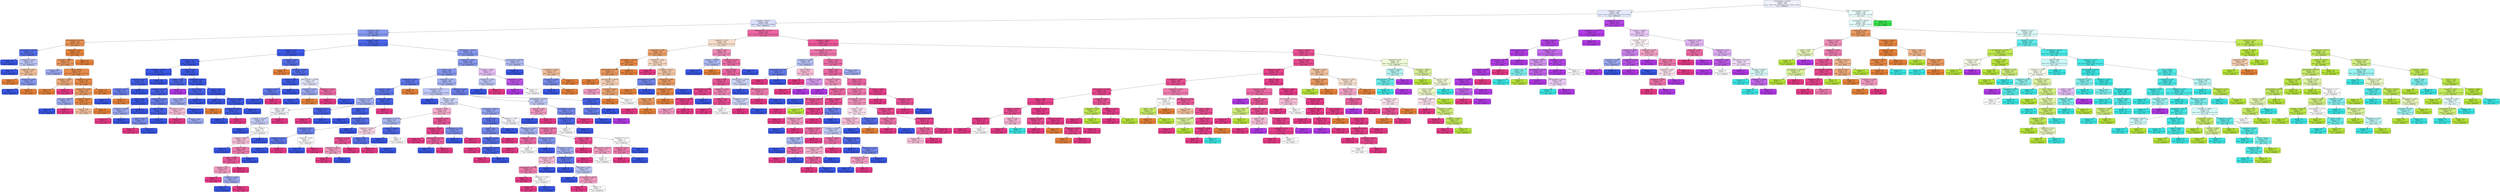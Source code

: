 digraph Tree {
node [shape=box, style="filled, rounded", color="black", fontname="helvetica"] ;
edge [fontname="helvetica"] ;
0 [label="minoraxislength <= 210.647\nentropy = 2.659\nsamples = 4336\nvalue = [904.0, 705.0, 303.0, 824.0, 1776.0, 955.0, 1338.0]\nclass = DERMASON", fillcolor="#eff1fd"] ;
1 [label="eccentricity <= 0.826\nentropy = 2.026\nsamples = 3078\nvalue = [707.0, 49.0, 0.0, 34.0, 1776.0, 937.0, 1310.0]\nclass = DERMASON", fillcolor="#e5e9fc"] ;
0 -> 1 [labeldistance=2.5, labelangle=45, headlabel="True"] ;
2 [label="perimeter <= 742.535\nentropy = 1.664\nsamples = 2470\nvalue = [707, 47, 0, 17, 1773, 34, 1282]\nclass = DERMASON", fillcolor="#d9dffa"] ;
1 -> 2 ;
3 [label="eccentricity <= 0.667\nentropy = 1.104\nsamples = 1526\nvalue = [573.0, 0.0, 0.0, 0.0, 1687.0, 11.0, 122.0]\nclass = DERMASON", fillcolor="#8698ef"] ;
2 -> 3 ;
4 [label="minoraxislength <= 181.801\nentropy = 0.59\nsamples = 418\nvalue = [553, 0, 0, 0, 75, 0, 5]\nclass = SEKER", fillcolor="#e99355"] ;
3 -> 4 ;
5 [label="minoraxislength <= 175.834\nentropy = 0.552\nsamples = 52\nvalue = [10, 0, 0, 0, 68, 0, 0]\nclass = DERMASON", fillcolor="#566fe9"] ;
4 -> 5 ;
6 [label="entropy = 0.0\nsamples = 36\nvalue = [0, 0, 0, 0, 53, 0, 0]\nclass = DERMASON", fillcolor="#3956e5"] ;
5 -> 6 ;
7 [label="shapefactor2 <= 0.003\nentropy = 0.971\nsamples = 16\nvalue = [10, 0, 0, 0, 15, 0, 0]\nclass = DERMASON", fillcolor="#bdc7f6"] ;
5 -> 7 ;
8 [label="entropy = 0.0\nsamples = 7\nvalue = [0, 0, 0, 0, 10, 0, 0]\nclass = DERMASON", fillcolor="#3956e5"] ;
7 -> 8 ;
9 [label="shapefactor2 <= 0.003\nentropy = 0.918\nsamples = 9\nvalue = [10, 0, 0, 0, 5, 0, 0]\nclass = SEKER", fillcolor="#f2c09c"] ;
7 -> 9 ;
10 [label="entropy = 0.0\nsamples = 4\nvalue = [8, 0, 0, 0, 0, 0, 0]\nclass = SEKER", fillcolor="#e58139"] ;
9 -> 10 ;
11 [label="shapefactor4 <= 0.997\nentropy = 0.863\nsamples = 5\nvalue = [2, 0, 0, 0, 5, 0, 0]\nclass = DERMASON", fillcolor="#889aef"] ;
9 -> 11 ;
12 [label="entropy = 0.0\nsamples = 3\nvalue = [0, 0, 0, 0, 5, 0, 0]\nclass = DERMASON", fillcolor="#3956e5"] ;
11 -> 12 ;
13 [label="entropy = 0.0\nsamples = 2\nvalue = [2, 0, 0, 0, 0, 0, 0]\nclass = SEKER", fillcolor="#e58139"] ;
11 -> 13 ;
14 [label="compactness <= 0.876\nentropy = 0.172\nsamples = 366\nvalue = [543, 0, 0, 0, 7, 0, 5]\nclass = SEKER", fillcolor="#e6843d"] ;
4 -> 14 ;
15 [label="convexarea <= 36027.5\nentropy = 0.791\nsamples = 45\nvalue = [63, 0, 0, 0, 7, 0, 5]\nclass = SEKER", fillcolor="#ea975c"] ;
14 -> 15 ;
16 [label="entropy = 0.918\nsamples = 2\nvalue = [0, 0, 0, 0, 4, 0, 2]\nclass = DERMASON", fillcolor="#9caaf2"] ;
15 -> 16 ;
17 [label="area <= 36655.5\nentropy = 0.513\nsamples = 43\nvalue = [63.0, 0.0, 0.0, 0.0, 3.0, 0.0, 3.0]\nclass = SEKER", fillcolor="#e78c4b"] ;
15 -> 17 ;
18 [label="perimeter <= 704.345\nentropy = 0.811\nsamples = 4\nvalue = [6, 0, 0, 0, 0, 0, 2]\nclass = SEKER", fillcolor="#eeab7b"] ;
17 -> 18 ;
19 [label="entropy = 0.0\nsamples = 2\nvalue = [6, 0, 0, 0, 0, 0, 0]\nclass = SEKER", fillcolor="#e58139"] ;
18 -> 19 ;
20 [label="entropy = 0.0\nsamples = 2\nvalue = [0, 0, 0, 0, 0, 0, 2]\nclass = SIRA", fillcolor="#e53986"] ;
18 -> 20 ;
21 [label="shapefactor3 <= 0.753\nentropy = 0.402\nsamples = 39\nvalue = [57, 0, 0, 0, 3, 0, 1]\nclass = SEKER", fillcolor="#e78a47"] ;
17 -> 21 ;
22 [label="shapefactor4 <= 0.998\nentropy = 0.832\nsamples = 14\nvalue = [18, 0, 0, 0, 3, 0, 1]\nclass = SEKER", fillcolor="#ea9c63"] ;
21 -> 22 ;
23 [label="convexarea <= 40304.5\nentropy = 0.918\nsamples = 3\nvalue = [0, 0, 0, 0, 2, 0, 1]\nclass = DERMASON", fillcolor="#9caaf2"] ;
22 -> 23 ;
24 [label="entropy = 0.0\nsamples = 2\nvalue = [0, 0, 0, 0, 2, 0, 0]\nclass = DERMASON", fillcolor="#3956e5"] ;
23 -> 24 ;
25 [label="entropy = 0.0\nsamples = 1\nvalue = [0, 0, 0, 0, 0, 0, 1]\nclass = SIRA", fillcolor="#e53986"] ;
23 -> 25 ;
26 [label="perimeter <= 707.653\nentropy = 0.297\nsamples = 11\nvalue = [18, 0, 0, 0, 1, 0, 0]\nclass = SEKER", fillcolor="#e68844"] ;
22 -> 26 ;
27 [label="entropy = 0.918\nsamples = 2\nvalue = [2, 0, 0, 0, 1, 0, 0]\nclass = SEKER", fillcolor="#f2c09c"] ;
26 -> 27 ;
28 [label="entropy = 0.0\nsamples = 9\nvalue = [16, 0, 0, 0, 0, 0, 0]\nclass = SEKER", fillcolor="#e58139"] ;
26 -> 28 ;
29 [label="entropy = 0.0\nsamples = 25\nvalue = [39, 0, 0, 0, 0, 0, 0]\nclass = SEKER", fillcolor="#e58139"] ;
21 -> 29 ;
30 [label="entropy = 0.0\nsamples = 321\nvalue = [480, 0, 0, 0, 0, 0, 0]\nclass = SEKER", fillcolor="#e58139"] ;
14 -> 30 ;
31 [label="perimeter <= 706.374\nentropy = 0.495\nsamples = 1108\nvalue = [20.0, 0.0, 0.0, 0.0, 1612.0, 11.0, 117.0]\nclass = DERMASON", fillcolor="#4b65e7"] ;
3 -> 31 ;
32 [label="roundness <= 0.939\nentropy = 0.142\nsamples = 838\nvalue = [7.0, 0.0, 0.0, 0.0, 1316.0, 2.0, 13.0]\nclass = DERMASON", fillcolor="#3c59e5"] ;
31 -> 32 ;
33 [label="perimeter <= 671.742\nentropy = 0.09\nsamples = 793\nvalue = [3, 0, 0, 0, 1257, 2, 7]\nclass = DERMASON", fillcolor="#3b58e5"] ;
32 -> 33 ;
34 [label="shapefactor1 <= 0.007\nentropy = 0.024\nsamples = 536\nvalue = [2.0, 0.0, 0.0, 0.0, 847.0, 0.0, 0.0]\nclass = DERMASON", fillcolor="#3956e5"] ;
33 -> 34 ;
35 [label="roundness <= 0.921\nentropy = 0.286\nsamples = 27\nvalue = [2, 0, 0, 0, 38, 0, 0]\nclass = DERMASON", fillcolor="#435fe6"] ;
34 -> 35 ;
36 [label="roundness <= 0.92\nentropy = 0.722\nsamples = 6\nvalue = [2, 0, 0, 0, 8, 0, 0]\nclass = DERMASON", fillcolor="#6a80ec"] ;
35 -> 36 ;
37 [label="entropy = 0.0\nsamples = 5\nvalue = [0, 0, 0, 0, 8, 0, 0]\nclass = DERMASON", fillcolor="#3956e5"] ;
36 -> 37 ;
38 [label="entropy = 0.0\nsamples = 1\nvalue = [2, 0, 0, 0, 0, 0, 0]\nclass = SEKER", fillcolor="#e58139"] ;
36 -> 38 ;
39 [label="entropy = 0.0\nsamples = 21\nvalue = [0, 0, 0, 0, 30, 0, 0]\nclass = DERMASON", fillcolor="#3956e5"] ;
35 -> 39 ;
40 [label="entropy = 0.0\nsamples = 509\nvalue = [0, 0, 0, 0, 809, 0, 0]\nclass = DERMASON", fillcolor="#3956e5"] ;
34 -> 40 ;
41 [label="solidity <= 0.987\nentropy = 0.19\nsamples = 257\nvalue = [1, 0, 0, 0, 410, 2, 7]\nclass = DERMASON", fillcolor="#3e5ae6"] ;
33 -> 41 ;
42 [label="solidity <= 0.987\nentropy = 0.499\nsamples = 49\nvalue = [0, 0, 0, 0, 74, 2, 5]\nclass = DERMASON", fillcolor="#4b66e7"] ;
41 -> 42 ;
43 [label="perimeter <= 697.297\nentropy = 0.34\nsamples = 48\nvalue = [0, 0, 0, 0, 74, 0, 5]\nclass = DERMASON", fillcolor="#4661e7"] ;
42 -> 43 ;
44 [label="extent <= 0.695\nentropy = 0.126\nsamples = 36\nvalue = [0, 0, 0, 0, 57, 0, 1]\nclass = DERMASON", fillcolor="#3c59e5"] ;
43 -> 44 ;
45 [label="shapefactor1 <= 0.008\nentropy = 0.918\nsamples = 3\nvalue = [0, 0, 0, 0, 2, 0, 1]\nclass = DERMASON", fillcolor="#9caaf2"] ;
44 -> 45 ;
46 [label="entropy = 0.0\nsamples = 1\nvalue = [0, 0, 0, 0, 0, 0, 1]\nclass = SIRA", fillcolor="#e53986"] ;
45 -> 46 ;
47 [label="entropy = 0.0\nsamples = 2\nvalue = [0, 0, 0, 0, 2, 0, 0]\nclass = DERMASON", fillcolor="#3956e5"] ;
45 -> 47 ;
48 [label="entropy = 0.0\nsamples = 33\nvalue = [0, 0, 0, 0, 55, 0, 0]\nclass = DERMASON", fillcolor="#3956e5"] ;
44 -> 48 ;
49 [label="shapefactor2 <= 0.002\nentropy = 0.702\nsamples = 12\nvalue = [0, 0, 0, 0, 17, 0, 4]\nclass = DERMASON", fillcolor="#687eeb"] ;
43 -> 49 ;
50 [label="solidity <= 0.986\nentropy = 0.337\nsamples = 9\nvalue = [0, 0, 0, 0, 15, 0, 1]\nclass = DERMASON", fillcolor="#4661e7"] ;
49 -> 50 ;
51 [label="extent <= 0.734\nentropy = 0.811\nsamples = 3\nvalue = [0, 0, 0, 0, 3, 0, 1]\nclass = DERMASON", fillcolor="#7b8eee"] ;
50 -> 51 ;
52 [label="entropy = 0.0\nsamples = 1\nvalue = [0, 0, 0, 0, 0, 0, 1]\nclass = SIRA", fillcolor="#e53986"] ;
51 -> 52 ;
53 [label="entropy = 0.0\nsamples = 2\nvalue = [0, 0, 0, 0, 3, 0, 0]\nclass = DERMASON", fillcolor="#3956e5"] ;
51 -> 53 ;
54 [label="entropy = 0.0\nsamples = 6\nvalue = [0, 0, 0, 0, 12, 0, 0]\nclass = DERMASON", fillcolor="#3956e5"] ;
50 -> 54 ;
55 [label="compactness <= 0.831\nentropy = 0.971\nsamples = 3\nvalue = [0, 0, 0, 0, 2, 0, 3]\nclass = SIRA", fillcolor="#f6bdd7"] ;
49 -> 55 ;
56 [label="entropy = 0.0\nsamples = 1\nvalue = [0, 0, 0, 0, 0, 0, 2]\nclass = SIRA", fillcolor="#e53986"] ;
55 -> 56 ;
57 [label="entropy = 0.918\nsamples = 2\nvalue = [0, 0, 0, 0, 2, 0, 1]\nclass = DERMASON", fillcolor="#9caaf2"] ;
55 -> 57 ;
58 [label="entropy = 0.0\nsamples = 1\nvalue = [0, 0, 0, 0, 0, 2, 0]\nclass = HOROZ", fillcolor="#b139e5"] ;
42 -> 58 ;
59 [label="aspectration <= 1.371\nentropy = 0.081\nsamples = 208\nvalue = [1, 0, 0, 0, 336, 0, 2]\nclass = DERMASON", fillcolor="#3b58e5"] ;
41 -> 59 ;
60 [label="area <= 34452.0\nentropy = 0.337\nsamples = 12\nvalue = [1, 0, 0, 0, 15, 0, 0]\nclass = DERMASON", fillcolor="#4661e7"] ;
59 -> 60 ;
61 [label="area <= 34367.0\nentropy = 0.918\nsamples = 3\nvalue = [1, 0, 0, 0, 2, 0, 0]\nclass = DERMASON", fillcolor="#9caaf2"] ;
60 -> 61 ;
62 [label="entropy = 0.0\nsamples = 2\nvalue = [0, 0, 0, 0, 2, 0, 0]\nclass = DERMASON", fillcolor="#3956e5"] ;
61 -> 62 ;
63 [label="entropy = 0.0\nsamples = 1\nvalue = [1, 0, 0, 0, 0, 0, 0]\nclass = SEKER", fillcolor="#e58139"] ;
61 -> 63 ;
64 [label="entropy = 0.0\nsamples = 9\nvalue = [0, 0, 0, 0, 13, 0, 0]\nclass = DERMASON", fillcolor="#3956e5"] ;
60 -> 64 ;
65 [label="extent <= 0.778\nentropy = 0.054\nsamples = 196\nvalue = [0, 0, 0, 0, 321, 0, 2]\nclass = DERMASON", fillcolor="#3a57e5"] ;
59 -> 65 ;
66 [label="entropy = 0.0\nsamples = 136\nvalue = [0, 0, 0, 0, 236, 0, 0]\nclass = DERMASON", fillcolor="#3956e5"] ;
65 -> 66 ;
67 [label="compactness <= 0.808\nentropy = 0.158\nsamples = 60\nvalue = [0, 0, 0, 0, 85, 0, 2]\nclass = DERMASON", fillcolor="#3e5ae6"] ;
65 -> 67 ;
68 [label="shapefactor3 <= 0.651\nentropy = 0.276\nsamples = 28\nvalue = [0, 0, 0, 0, 40, 0, 2]\nclass = DERMASON", fillcolor="#435ee6"] ;
67 -> 68 ;
69 [label="entropy = 0.0\nsamples = 26\nvalue = [0, 0, 0, 0, 40, 0, 0]\nclass = DERMASON", fillcolor="#3956e5"] ;
68 -> 69 ;
70 [label="entropy = 0.0\nsamples = 2\nvalue = [0, 0, 0, 0, 0, 0, 2]\nclass = SIRA", fillcolor="#e53986"] ;
68 -> 70 ;
71 [label="entropy = 0.0\nsamples = 32\nvalue = [0, 0, 0, 0, 45, 0, 0]\nclass = DERMASON", fillcolor="#3956e5"] ;
67 -> 71 ;
72 [label="roundness <= 0.939\nentropy = 0.738\nsamples = 45\nvalue = [4, 0, 0, 0, 59, 0, 6]\nclass = DERMASON", fillcolor="#5871e9"] ;
32 -> 72 ;
73 [label="entropy = 0.0\nsamples = 1\nvalue = [2, 0, 0, 0, 0, 0, 0]\nclass = SEKER", fillcolor="#e58139"] ;
72 -> 73 ;
74 [label="convexarea <= 35987.5\nentropy = 0.625\nsamples = 44\nvalue = [2, 0, 0, 0, 59, 0, 6]\nclass = DERMASON", fillcolor="#536ce8"] ;
72 -> 74 ;
75 [label="roundness <= 0.94\nentropy = 0.222\nsamples = 38\nvalue = [0, 0, 0, 0, 54, 0, 2]\nclass = DERMASON", fillcolor="#405ce6"] ;
74 -> 75 ;
76 [label="roundness <= 0.94\nentropy = 0.65\nsamples = 7\nvalue = [0, 0, 0, 0, 10, 0, 2]\nclass = DERMASON", fillcolor="#6178ea"] ;
75 -> 76 ;
77 [label="entropy = 0.0\nsamples = 6\nvalue = [0, 0, 0, 0, 10, 0, 0]\nclass = DERMASON", fillcolor="#3956e5"] ;
76 -> 77 ;
78 [label="entropy = 0.0\nsamples = 1\nvalue = [0, 0, 0, 0, 0, 0, 2]\nclass = SIRA", fillcolor="#e53986"] ;
76 -> 78 ;
79 [label="entropy = 0.0\nsamples = 31\nvalue = [0, 0, 0, 0, 44, 0, 0]\nclass = DERMASON", fillcolor="#3956e5"] ;
75 -> 79 ;
80 [label="majoraxislength <= 252.868\nentropy = 1.495\nsamples = 6\nvalue = [2, 0, 0, 0, 5, 0, 4]\nclass = DERMASON", fillcolor="#e3e7fb"] ;
74 -> 80 ;
81 [label="shapefactor1 <= 0.007\nentropy = 0.918\nsamples = 3\nvalue = [2, 0, 0, 0, 4, 0, 0]\nclass = DERMASON", fillcolor="#9caaf2"] ;
80 -> 81 ;
82 [label="entropy = 0.0\nsamples = 1\nvalue = [0, 0, 0, 0, 4, 0, 0]\nclass = DERMASON", fillcolor="#3956e5"] ;
81 -> 82 ;
83 [label="entropy = 0.0\nsamples = 2\nvalue = [2, 0, 0, 0, 0, 0, 0]\nclass = SEKER", fillcolor="#e58139"] ;
81 -> 83 ;
84 [label="shapefactor1 <= 0.007\nentropy = 0.722\nsamples = 3\nvalue = [0, 0, 0, 0, 1, 0, 4]\nclass = SIRA", fillcolor="#ec6aa4"] ;
80 -> 84 ;
85 [label="entropy = 0.0\nsamples = 2\nvalue = [0, 0, 0, 0, 0, 0, 4]\nclass = SIRA", fillcolor="#e53986"] ;
84 -> 85 ;
86 [label="entropy = 0.0\nsamples = 1\nvalue = [0, 0, 0, 0, 1, 0, 0]\nclass = DERMASON", fillcolor="#3956e5"] ;
84 -> 86 ;
87 [label="equivdiameter <= 225.693\nentropy = 1.13\nsamples = 270\nvalue = [13, 0, 0, 0, 296, 9, 104]\nclass = DERMASON", fillcolor="#8799ef"] ;
31 -> 87 ;
88 [label="shapefactor1 <= 0.008\nentropy = 1.009\nsamples = 248\nvalue = [1, 0, 0, 0, 276, 9, 104]\nclass = DERMASON", fillcolor="#8899ef"] ;
87 -> 88 ;
89 [label="extent <= 0.743\nentropy = 0.913\nsamples = 241\nvalue = [1, 0, 0, 0, 272, 2, 102]\nclass = DERMASON", fillcolor="#8597ef"] ;
88 -> 89 ;
90 [label="shapefactor4 <= 0.999\nentropy = 0.682\nsamples = 94\nvalue = [1, 0, 0, 0, 128, 0, 24]\nclass = DERMASON", fillcolor="#5f77ea"] ;
89 -> 90 ;
91 [label="roundness <= 0.893\nentropy = 0.629\nsamples = 93\nvalue = [0, 0, 0, 0, 128, 0, 24]\nclass = DERMASON", fillcolor="#5e76ea"] ;
90 -> 91 ;
92 [label="eccentricity <= 0.784\nentropy = 0.938\nsamples = 31\nvalue = [0, 0, 0, 0, 31, 0, 17]\nclass = DERMASON", fillcolor="#a6b3f3"] ;
91 -> 92 ;
93 [label="solidity <= 0.989\nentropy = 0.999\nsamples = 23\nvalue = [0, 0, 0, 0, 17, 0, 16]\nclass = DERMASON", fillcolor="#f3f5fd"] ;
92 -> 93 ;
94 [label="perimeter <= 714.346\nentropy = 0.978\nsamples = 20\nvalue = [0, 0, 0, 0, 17, 0, 12]\nclass = DERMASON", fillcolor="#c5cdf7"] ;
93 -> 94 ;
95 [label="entropy = 0.0\nsamples = 4\nvalue = [0, 0, 0, 0, 5, 0, 0]\nclass = DERMASON", fillcolor="#3956e5"] ;
94 -> 95 ;
96 [label="area <= 38623.0\nentropy = 1.0\nsamples = 16\nvalue = [0, 0, 0, 0, 12, 0, 12]\nclass = DERMASON", fillcolor="#ffffff"] ;
94 -> 96 ;
97 [label="roundness <= 0.863\nentropy = 0.971\nsamples = 14\nvalue = [0, 0, 0, 0, 8, 0, 12]\nclass = SIRA", fillcolor="#f6bdd7"] ;
96 -> 97 ;
98 [label="entropy = 0.0\nsamples = 2\nvalue = [0, 0, 0, 0, 4, 0, 0]\nclass = DERMASON", fillcolor="#3956e5"] ;
97 -> 98 ;
99 [label="solidity <= 0.988\nentropy = 0.811\nsamples = 12\nvalue = [0, 0, 0, 0, 4, 0, 12]\nclass = SIRA", fillcolor="#ee7bae"] ;
97 -> 99 ;
100 [label="area <= 36780.5\nentropy = 0.592\nsamples = 11\nvalue = [0, 0, 0, 0, 2, 0, 12]\nclass = SIRA", fillcolor="#e95a9a"] ;
99 -> 100 ;
101 [label="roundness <= 0.87\nentropy = 0.918\nsamples = 5\nvalue = [0, 0, 0, 0, 2, 0, 4]\nclass = SIRA", fillcolor="#f29cc2"] ;
100 -> 101 ;
102 [label="entropy = 0.0\nsamples = 2\nvalue = [0, 0, 0, 0, 0, 0, 3]\nclass = SIRA", fillcolor="#e53986"] ;
101 -> 102 ;
103 [label="shapefactor2 <= 0.002\nentropy = 0.918\nsamples = 3\nvalue = [0, 0, 0, 0, 2, 0, 1]\nclass = DERMASON", fillcolor="#9caaf2"] ;
101 -> 103 ;
104 [label="entropy = 0.0\nsamples = 2\nvalue = [0, 0, 0, 0, 2, 0, 0]\nclass = DERMASON", fillcolor="#3956e5"] ;
103 -> 104 ;
105 [label="entropy = 0.0\nsamples = 1\nvalue = [0, 0, 0, 0, 0, 0, 1]\nclass = SIRA", fillcolor="#e53986"] ;
103 -> 105 ;
106 [label="entropy = 0.0\nsamples = 6\nvalue = [0, 0, 0, 0, 0, 0, 8]\nclass = SIRA", fillcolor="#e53986"] ;
100 -> 106 ;
107 [label="entropy = 0.0\nsamples = 1\nvalue = [0, 0, 0, 0, 2, 0, 0]\nclass = DERMASON", fillcolor="#3956e5"] ;
99 -> 107 ;
108 [label="entropy = 0.0\nsamples = 2\nvalue = [0, 0, 0, 0, 4, 0, 0]\nclass = DERMASON", fillcolor="#3956e5"] ;
96 -> 108 ;
109 [label="entropy = 0.0\nsamples = 3\nvalue = [0, 0, 0, 0, 0, 0, 4]\nclass = SIRA", fillcolor="#e53986"] ;
93 -> 109 ;
110 [label="roundness <= 0.87\nentropy = 0.353\nsamples = 8\nvalue = [0, 0, 0, 0, 14, 0, 1]\nclass = DERMASON", fillcolor="#4762e7"] ;
92 -> 110 ;
111 [label="entropy = 0.0\nsamples = 1\nvalue = [0, 0, 0, 0, 0, 0, 1]\nclass = SIRA", fillcolor="#e53986"] ;
110 -> 111 ;
112 [label="entropy = 0.0\nsamples = 7\nvalue = [0, 0, 0, 0, 14, 0, 0]\nclass = DERMASON", fillcolor="#3956e5"] ;
110 -> 112 ;
113 [label="compactness <= 0.856\nentropy = 0.356\nsamples = 62\nvalue = [0, 0, 0, 0, 97, 0, 7]\nclass = DERMASON", fillcolor="#4762e7"] ;
91 -> 113 ;
114 [label="solidity <= 0.99\nentropy = 0.32\nsamples = 61\nvalue = [0, 0, 0, 0, 97, 0, 6]\nclass = DERMASON", fillcolor="#4560e7"] ;
113 -> 114 ;
115 [label="entropy = 0.0\nsamples = 33\nvalue = [0, 0, 0, 0, 54, 0, 0]\nclass = DERMASON", fillcolor="#3956e5"] ;
114 -> 115 ;
116 [label="majoraxislength <= 273.252\nentropy = 0.536\nsamples = 28\nvalue = [0, 0, 0, 0, 43, 0, 6]\nclass = DERMASON", fillcolor="#556ee9"] ;
114 -> 116 ;
117 [label="eccentricity <= 0.757\nentropy = 0.736\nsamples = 16\nvalue = [0, 0, 0, 0, 23, 0, 6]\nclass = DERMASON", fillcolor="#6d82ec"] ;
116 -> 117 ;
118 [label="shapefactor4 <= 0.998\nentropy = 0.634\nsamples = 13\nvalue = [0, 0, 0, 0, 21, 0, 4]\nclass = DERMASON", fillcolor="#5f76ea"] ;
117 -> 118 ;
119 [label="entropy = 0.0\nsamples = 10\nvalue = [0, 0, 0, 0, 21, 0, 0]\nclass = DERMASON", fillcolor="#3956e5"] ;
118 -> 119 ;
120 [label="entropy = 0.0\nsamples = 3\nvalue = [0, 0, 0, 0, 0, 0, 4]\nclass = SIRA", fillcolor="#e53986"] ;
118 -> 120 ;
121 [label="compactness <= 0.804\nentropy = 1.0\nsamples = 3\nvalue = [0, 0, 0, 0, 2, 0, 2]\nclass = DERMASON", fillcolor="#ffffff"] ;
117 -> 121 ;
122 [label="entropy = 0.0\nsamples = 2\nvalue = [0, 0, 0, 0, 2, 0, 0]\nclass = DERMASON", fillcolor="#3956e5"] ;
121 -> 122 ;
123 [label="entropy = 0.0\nsamples = 1\nvalue = [0, 0, 0, 0, 0, 0, 2]\nclass = SIRA", fillcolor="#e53986"] ;
121 -> 123 ;
124 [label="entropy = 0.0\nsamples = 12\nvalue = [0, 0, 0, 0, 20, 0, 0]\nclass = DERMASON", fillcolor="#3956e5"] ;
116 -> 124 ;
125 [label="entropy = 0.0\nsamples = 1\nvalue = [0, 0, 0, 0, 0, 0, 1]\nclass = SIRA", fillcolor="#e53986"] ;
113 -> 125 ;
126 [label="entropy = 0.0\nsamples = 1\nvalue = [1, 0, 0, 0, 0, 0, 0]\nclass = SEKER", fillcolor="#e58139"] ;
90 -> 126 ;
127 [label="aspectration <= 1.556\nentropy = 1.001\nsamples = 147\nvalue = [0, 0, 0, 0, 144, 2, 78]\nclass = DERMASON", fillcolor="#a5b3f3"] ;
89 -> 127 ;
128 [label="aspectration <= 1.367\nentropy = 0.972\nsamples = 112\nvalue = [0.0, 0.0, 0.0, 0.0, 103.0, 0.0, 69.0]\nclass = DERMASON", fillcolor="#bec7f6"] ;
127 -> 128 ;
129 [label="entropy = 0.0\nsamples = 5\nvalue = [0, 0, 0, 0, 11, 0, 0]\nclass = DERMASON", fillcolor="#3956e5"] ;
128 -> 129 ;
130 [label="roundness <= 0.906\nentropy = 0.985\nsamples = 107\nvalue = [0, 0, 0, 0, 92, 0, 69]\nclass = DERMASON", fillcolor="#ced5f8"] ;
128 -> 130 ;
131 [label="roundness <= 0.894\nentropy = 0.949\nsamples = 36\nvalue = [0, 0, 0, 0, 21, 0, 36]\nclass = SIRA", fillcolor="#f4accd"] ;
130 -> 131 ;
132 [label="majoraxislength <= 267.033\nentropy = 0.951\nsamples = 19\nvalue = [0, 0, 0, 0, 17, 0, 10]\nclass = DERMASON", fillcolor="#adb9f4"] ;
131 -> 132 ;
133 [label="shapefactor2 <= 0.002\nentropy = 0.989\nsamples = 12\nvalue = [0, 0, 0, 0, 7, 0, 9]\nclass = SIRA", fillcolor="#f9d3e4"] ;
132 -> 133 ;
134 [label="shapefactor1 <= 0.007\nentropy = 0.503\nsamples = 6\nvalue = [0, 0, 0, 0, 1, 0, 8]\nclass = SIRA", fillcolor="#e85295"] ;
133 -> 134 ;
135 [label="aspectration <= 1.517\nentropy = 0.918\nsamples = 3\nvalue = [0, 0, 0, 0, 1, 0, 2]\nclass = SIRA", fillcolor="#f29cc2"] ;
134 -> 135 ;
136 [label="entropy = 0.0\nsamples = 2\nvalue = [0, 0, 0, 0, 0, 0, 2]\nclass = SIRA", fillcolor="#e53986"] ;
135 -> 136 ;
137 [label="entropy = 0.0\nsamples = 1\nvalue = [0, 0, 0, 0, 1, 0, 0]\nclass = DERMASON", fillcolor="#3956e5"] ;
135 -> 137 ;
138 [label="entropy = 0.0\nsamples = 3\nvalue = [0, 0, 0, 0, 0, 0, 6]\nclass = SIRA", fillcolor="#e53986"] ;
134 -> 138 ;
139 [label="extent <= 0.759\nentropy = 0.592\nsamples = 6\nvalue = [0, 0, 0, 0, 6, 0, 1]\nclass = DERMASON", fillcolor="#5a72e9"] ;
133 -> 139 ;
140 [label="entropy = 0.0\nsamples = 1\nvalue = [0, 0, 0, 0, 0, 0, 1]\nclass = SIRA", fillcolor="#e53986"] ;
139 -> 140 ;
141 [label="entropy = 0.0\nsamples = 5\nvalue = [0, 0, 0, 0, 6, 0, 0]\nclass = DERMASON", fillcolor="#3956e5"] ;
139 -> 141 ;
142 [label="convexarea <= 38850.5\nentropy = 0.439\nsamples = 7\nvalue = [0, 0, 0, 0, 10, 0, 1]\nclass = DERMASON", fillcolor="#4d67e8"] ;
132 -> 142 ;
143 [label="entropy = 0.0\nsamples = 5\nvalue = [0, 0, 0, 0, 9, 0, 0]\nclass = DERMASON", fillcolor="#3956e5"] ;
142 -> 143 ;
144 [label="entropy = 1.0\nsamples = 2\nvalue = [0, 0, 0, 0, 1, 0, 1]\nclass = DERMASON", fillcolor="#ffffff"] ;
142 -> 144 ;
145 [label="eccentricity <= 0.758\nentropy = 0.567\nsamples = 17\nvalue = [0, 0, 0, 0, 4, 0, 26]\nclass = SIRA", fillcolor="#e95799"] ;
131 -> 145 ;
146 [label="perimeter <= 734.534\nentropy = 0.235\nsamples = 14\nvalue = [0, 0, 0, 0, 1, 0, 25]\nclass = SIRA", fillcolor="#e6418b"] ;
145 -> 146 ;
147 [label="entropy = 0.0\nsamples = 10\nvalue = [0, 0, 0, 0, 0, 0, 20]\nclass = SIRA", fillcolor="#e53986"] ;
146 -> 147 ;
148 [label="majoraxislength <= 270.429\nentropy = 0.65\nsamples = 4\nvalue = [0, 0, 0, 0, 1, 0, 5]\nclass = SIRA", fillcolor="#ea619e"] ;
146 -> 148 ;
149 [label="entropy = 0.0\nsamples = 1\nvalue = [0, 0, 0, 0, 1, 0, 0]\nclass = DERMASON", fillcolor="#3956e5"] ;
148 -> 149 ;
150 [label="entropy = 0.0\nsamples = 3\nvalue = [0, 0, 0, 0, 0, 0, 5]\nclass = SIRA", fillcolor="#e53986"] ;
148 -> 150 ;
151 [label="minoraxislength <= 179.05\nentropy = 0.811\nsamples = 3\nvalue = [0, 0, 0, 0, 3, 0, 1]\nclass = DERMASON", fillcolor="#7b8eee"] ;
145 -> 151 ;
152 [label="entropy = 0.0\nsamples = 2\nvalue = [0, 0, 0, 0, 3, 0, 0]\nclass = DERMASON", fillcolor="#3956e5"] ;
151 -> 152 ;
153 [label="entropy = 0.0\nsamples = 1\nvalue = [0, 0, 0, 0, 0, 0, 1]\nclass = SIRA", fillcolor="#e53986"] ;
151 -> 153 ;
154 [label="equivdiameter <= 220.125\nentropy = 0.901\nsamples = 71\nvalue = [0, 0, 0, 0, 71, 0, 33]\nclass = DERMASON", fillcolor="#95a5f1"] ;
130 -> 154 ;
155 [label="solidity <= 0.99\nentropy = 0.612\nsamples = 29\nvalue = [0, 0, 0, 0, 45, 0, 8]\nclass = DERMASON", fillcolor="#5c74ea"] ;
154 -> 155 ;
156 [label="solidity <= 0.99\nentropy = 0.787\nsamples = 20\nvalue = [0, 0, 0, 0, 26, 0, 8]\nclass = DERMASON", fillcolor="#768aed"] ;
155 -> 156 ;
157 [label="shapefactor4 <= 0.996\nentropy = 0.567\nsamples = 17\nvalue = [0, 0, 0, 0, 26, 0, 4]\nclass = DERMASON", fillcolor="#5770e9"] ;
156 -> 157 ;
158 [label="entropy = 0.0\nsamples = 2\nvalue = [0, 0, 0, 0, 0, 0, 2]\nclass = SIRA", fillcolor="#e53986"] ;
157 -> 158 ;
159 [label="majoraxislength <= 259.894\nentropy = 0.371\nsamples = 15\nvalue = [0, 0, 0, 0, 26, 0, 2]\nclass = DERMASON", fillcolor="#4863e7"] ;
157 -> 159 ;
160 [label="entropy = 0.0\nsamples = 2\nvalue = [0, 0, 0, 0, 0, 0, 2]\nclass = SIRA", fillcolor="#e53986"] ;
159 -> 160 ;
161 [label="entropy = 0.0\nsamples = 13\nvalue = [0, 0, 0, 0, 26, 0, 0]\nclass = DERMASON", fillcolor="#3956e5"] ;
159 -> 161 ;
162 [label="entropy = 0.0\nsamples = 3\nvalue = [0, 0, 0, 0, 0, 0, 4]\nclass = SIRA", fillcolor="#e53986"] ;
156 -> 162 ;
163 [label="entropy = 0.0\nsamples = 9\nvalue = [0, 0, 0, 0, 19, 0, 0]\nclass = DERMASON", fillcolor="#3956e5"] ;
155 -> 163 ;
164 [label="shapefactor2 <= 0.002\nentropy = 1.0\nsamples = 42\nvalue = [0, 0, 0, 0, 26, 0, 25]\nclass = DERMASON", fillcolor="#f7f8fe"] ;
154 -> 164 ;
165 [label="shapefactor2 <= 0.002\nentropy = 0.937\nsamples = 28\nvalue = [0, 0, 0, 0, 22, 0, 12]\nclass = DERMASON", fillcolor="#a5b2f3"] ;
164 -> 165 ;
166 [label="shapefactor1 <= 0.007\nentropy = 0.722\nsamples = 4\nvalue = [0, 0, 0, 0, 1, 0, 4]\nclass = SIRA", fillcolor="#ec6aa4"] ;
165 -> 166 ;
167 [label="entropy = 0.0\nsamples = 2\nvalue = [0, 0, 0, 0, 0, 0, 3]\nclass = SIRA", fillcolor="#e53986"] ;
166 -> 167 ;
168 [label="entropy = 1.0\nsamples = 2\nvalue = [0, 0, 0, 0, 1, 0, 1]\nclass = DERMASON", fillcolor="#ffffff"] ;
166 -> 168 ;
169 [label="compactness <= 0.822\nentropy = 0.85\nsamples = 24\nvalue = [0, 0, 0, 0, 21, 0, 8]\nclass = DERMASON", fillcolor="#8496ef"] ;
165 -> 169 ;
170 [label="entropy = 0.0\nsamples = 4\nvalue = [0, 0, 0, 0, 6, 0, 0]\nclass = DERMASON", fillcolor="#3956e5"] ;
169 -> 170 ;
171 [label="compactness <= 0.826\nentropy = 0.932\nsamples = 20\nvalue = [0, 0, 0, 0, 15, 0, 8]\nclass = DERMASON", fillcolor="#a3b0f3"] ;
169 -> 171 ;
172 [label="equivdiameter <= 224.18\nentropy = 0.971\nsamples = 8\nvalue = [0, 0, 0, 0, 4, 0, 6]\nclass = SIRA", fillcolor="#f6bdd7"] ;
171 -> 172 ;
173 [label="minoraxislength <= 183.568\nentropy = 0.811\nsamples = 6\nvalue = [0, 0, 0, 0, 2, 0, 6]\nclass = SIRA", fillcolor="#ee7bae"] ;
172 -> 173 ;
174 [label="entropy = 0.0\nsamples = 3\nvalue = [0, 0, 0, 0, 0, 0, 4]\nclass = SIRA", fillcolor="#e53986"] ;
173 -> 174 ;
175 [label="shapefactor1 <= 0.007\nentropy = 1.0\nsamples = 3\nvalue = [0, 0, 0, 0, 2, 0, 2]\nclass = DERMASON", fillcolor="#ffffff"] ;
173 -> 175 ;
176 [label="entropy = 0.0\nsamples = 1\nvalue = [0, 0, 0, 0, 0, 0, 2]\nclass = SIRA", fillcolor="#e53986"] ;
175 -> 176 ;
177 [label="entropy = 0.0\nsamples = 2\nvalue = [0, 0, 0, 0, 2, 0, 0]\nclass = DERMASON", fillcolor="#3956e5"] ;
175 -> 177 ;
178 [label="entropy = 0.0\nsamples = 2\nvalue = [0, 0, 0, 0, 2, 0, 0]\nclass = DERMASON", fillcolor="#3956e5"] ;
172 -> 178 ;
179 [label="shapefactor3 <= 0.692\nentropy = 0.619\nsamples = 12\nvalue = [0, 0, 0, 0, 11, 0, 2]\nclass = DERMASON", fillcolor="#5d75ea"] ;
171 -> 179 ;
180 [label="entropy = 0.0\nsamples = 7\nvalue = [0, 0, 0, 0, 8, 0, 0]\nclass = DERMASON", fillcolor="#3956e5"] ;
179 -> 180 ;
181 [label="aspectration <= 1.435\nentropy = 0.971\nsamples = 5\nvalue = [0, 0, 0, 0, 3, 0, 2]\nclass = DERMASON", fillcolor="#bdc7f6"] ;
179 -> 181 ;
182 [label="entropy = 0.0\nsamples = 2\nvalue = [0, 0, 0, 0, 2, 0, 0]\nclass = DERMASON", fillcolor="#3956e5"] ;
181 -> 182 ;
183 [label="minoraxislength <= 185.618\nentropy = 0.918\nsamples = 3\nvalue = [0, 0, 0, 0, 1, 0, 2]\nclass = SIRA", fillcolor="#f29cc2"] ;
181 -> 183 ;
184 [label="entropy = 0.0\nsamples = 1\nvalue = [0, 0, 0, 0, 0, 0, 1]\nclass = SIRA", fillcolor="#e53986"] ;
183 -> 184 ;
185 [label="entropy = 1.0\nsamples = 2\nvalue = [0, 0, 0, 0, 1, 0, 1]\nclass = DERMASON", fillcolor="#ffffff"] ;
183 -> 185 ;
186 [label="equivdiameter <= 222.299\nentropy = 0.787\nsamples = 14\nvalue = [0, 0, 0, 0, 4, 0, 13]\nclass = SIRA", fillcolor="#ed76ab"] ;
164 -> 186 ;
187 [label="solidity <= 0.989\nentropy = 0.439\nsamples = 8\nvalue = [0, 0, 0, 0, 1, 0, 10]\nclass = SIRA", fillcolor="#e84d92"] ;
186 -> 187 ;
188 [label="entropy = 0.0\nsamples = 5\nvalue = [0, 0, 0, 0, 0, 0, 8]\nclass = SIRA", fillcolor="#e53986"] ;
187 -> 188 ;
189 [label="minoraxislength <= 185.561\nentropy = 0.918\nsamples = 3\nvalue = [0, 0, 0, 0, 1, 0, 2]\nclass = SIRA", fillcolor="#f29cc2"] ;
187 -> 189 ;
190 [label="entropy = 0.0\nsamples = 1\nvalue = [0, 0, 0, 0, 0, 0, 1]\nclass = SIRA", fillcolor="#e53986"] ;
189 -> 190 ;
191 [label="entropy = 1.0\nsamples = 2\nvalue = [0, 0, 0, 0, 1, 0, 1]\nclass = DERMASON", fillcolor="#ffffff"] ;
189 -> 191 ;
192 [label="shapefactor3 <= 0.718\nentropy = 1.0\nsamples = 6\nvalue = [0, 0, 0, 0, 3, 0, 3]\nclass = DERMASON", fillcolor="#ffffff"] ;
186 -> 192 ;
193 [label="roundness <= 0.931\nentropy = 0.811\nsamples = 4\nvalue = [0, 0, 0, 0, 1, 0, 3]\nclass = SIRA", fillcolor="#ee7bae"] ;
192 -> 193 ;
194 [label="entropy = 0.0\nsamples = 3\nvalue = [0, 0, 0, 0, 0, 0, 3]\nclass = SIRA", fillcolor="#e53986"] ;
193 -> 194 ;
195 [label="entropy = 0.0\nsamples = 1\nvalue = [0, 0, 0, 0, 1, 0, 0]\nclass = DERMASON", fillcolor="#3956e5"] ;
193 -> 195 ;
196 [label="entropy = 0.0\nsamples = 2\nvalue = [0, 0, 0, 0, 2, 0, 0]\nclass = DERMASON", fillcolor="#3956e5"] ;
192 -> 196 ;
197 [label="shapefactor4 <= 0.997\nentropy = 0.889\nsamples = 35\nvalue = [0, 0, 0, 0, 41, 2, 9]\nclass = DERMASON", fillcolor="#6c81ec"] ;
127 -> 197 ;
198 [label="majoraxislength <= 273.492\nentropy = 0.976\nsamples = 16\nvalue = [0, 0, 0, 0, 13, 0, 9]\nclass = DERMASON", fillcolor="#c2cbf7"] ;
197 -> 198 ;
199 [label="roundness <= 0.871\nentropy = 0.918\nsamples = 5\nvalue = [0, 0, 0, 0, 3, 0, 6]\nclass = SIRA", fillcolor="#f29cc2"] ;
198 -> 199 ;
200 [label="entropy = 0.0\nsamples = 1\nvalue = [0, 0, 0, 0, 3, 0, 0]\nclass = DERMASON", fillcolor="#3956e5"] ;
199 -> 200 ;
201 [label="entropy = 0.0\nsamples = 4\nvalue = [0, 0, 0, 0, 0, 0, 6]\nclass = SIRA", fillcolor="#e53986"] ;
199 -> 201 ;
202 [label="majoraxislength <= 280.936\nentropy = 0.779\nsamples = 11\nvalue = [0, 0, 0, 0, 10, 0, 3]\nclass = DERMASON", fillcolor="#7489ed"] ;
198 -> 202 ;
203 [label="aspectration <= 1.615\nentropy = 0.439\nsamples = 9\nvalue = [0, 0, 0, 0, 10, 0, 1]\nclass = DERMASON", fillcolor="#4d67e8"] ;
202 -> 203 ;
204 [label="entropy = 1.0\nsamples = 2\nvalue = [0, 0, 0, 0, 1, 0, 1]\nclass = DERMASON", fillcolor="#ffffff"] ;
203 -> 204 ;
205 [label="entropy = 0.0\nsamples = 7\nvalue = [0, 0, 0, 0, 9, 0, 0]\nclass = DERMASON", fillcolor="#3956e5"] ;
203 -> 205 ;
206 [label="entropy = 0.0\nsamples = 2\nvalue = [0, 0, 0, 0, 0, 0, 2]\nclass = SIRA", fillcolor="#e53986"] ;
202 -> 206 ;
207 [label="equivdiameter <= 216.406\nentropy = 0.353\nsamples = 19\nvalue = [0, 0, 0, 0, 28, 2, 0]\nclass = DERMASON", fillcolor="#4762e7"] ;
197 -> 207 ;
208 [label="perimeter <= 722.854\nentropy = 0.722\nsamples = 6\nvalue = [0, 0, 0, 0, 8, 2, 0]\nclass = DERMASON", fillcolor="#6a80ec"] ;
207 -> 208 ;
209 [label="entropy = 0.0\nsamples = 5\nvalue = [0, 0, 0, 0, 8, 0, 0]\nclass = DERMASON", fillcolor="#3956e5"] ;
208 -> 209 ;
210 [label="entropy = 0.0\nsamples = 1\nvalue = [0, 0, 0, 0, 0, 2, 0]\nclass = HOROZ", fillcolor="#b139e5"] ;
208 -> 210 ;
211 [label="entropy = 0.0\nsamples = 13\nvalue = [0, 0, 0, 0, 20, 0, 0]\nclass = DERMASON", fillcolor="#3956e5"] ;
207 -> 211 ;
212 [label="roundness <= 0.854\nentropy = 1.42\nsamples = 7\nvalue = [0, 0, 0, 0, 4, 7, 2]\nclass = HOROZ", fillcolor="#e5bdf6"] ;
88 -> 212 ;
213 [label="shapefactor4 <= 0.995\nentropy = 0.971\nsamples = 3\nvalue = [0, 0, 0, 0, 3, 0, 2]\nclass = DERMASON", fillcolor="#bdc7f6"] ;
212 -> 213 ;
214 [label="entropy = 0.0\nsamples = 2\nvalue = [0, 0, 0, 0, 3, 0, 0]\nclass = DERMASON", fillcolor="#3956e5"] ;
213 -> 214 ;
215 [label="entropy = 0.0\nsamples = 1\nvalue = [0, 0, 0, 0, 0, 0, 2]\nclass = SIRA", fillcolor="#e53986"] ;
213 -> 215 ;
216 [label="shapefactor4 <= 0.994\nentropy = 0.544\nsamples = 4\nvalue = [0, 0, 0, 0, 1, 7, 0]\nclass = HOROZ", fillcolor="#bc55e9"] ;
212 -> 216 ;
217 [label="entropy = 0.0\nsamples = 2\nvalue = [0, 0, 0, 0, 0, 6, 0]\nclass = HOROZ", fillcolor="#b139e5"] ;
216 -> 217 ;
218 [label="entropy = 1.0\nsamples = 2\nvalue = [0, 0, 0, 0, 1, 1, 0]\nclass = DERMASON", fillcolor="#ffffff"] ;
216 -> 218 ;
219 [label="minoraxislength <= 189.606\nentropy = 0.954\nsamples = 22\nvalue = [12, 0, 0, 0, 20, 0, 0]\nclass = DERMASON", fillcolor="#b0bbf5"] ;
87 -> 219 ;
220 [label="entropy = 0.0\nsamples = 9\nvalue = [0, 0, 0, 0, 14, 0, 0]\nclass = DERMASON", fillcolor="#3956e5"] ;
219 -> 220 ;
221 [label="shapefactor2 <= 0.002\nentropy = 0.918\nsamples = 13\nvalue = [12, 0, 0, 0, 6, 0, 0]\nclass = SEKER", fillcolor="#f2c09c"] ;
219 -> 221 ;
222 [label="shapefactor1 <= 0.007\nentropy = 0.811\nsamples = 5\nvalue = [2, 0, 0, 0, 6, 0, 0]\nclass = DERMASON", fillcolor="#7b8eee"] ;
221 -> 222 ;
223 [label="entropy = 0.0\nsamples = 4\nvalue = [0, 0, 0, 0, 6, 0, 0]\nclass = DERMASON", fillcolor="#3956e5"] ;
222 -> 223 ;
224 [label="entropy = 0.0\nsamples = 1\nvalue = [2, 0, 0, 0, 0, 0, 0]\nclass = SEKER", fillcolor="#e58139"] ;
222 -> 224 ;
225 [label="entropy = 0.0\nsamples = 8\nvalue = [10, 0, 0, 0, 0, 0, 0]\nclass = SEKER", fillcolor="#e58139"] ;
221 -> 225 ;
226 [label="majoraxislength <= 277.344\nentropy = 1.151\nsamples = 944\nvalue = [134.0, 47.0, 0.0, 17.0, 86.0, 23.0, 1160.0]\nclass = SIRA", fillcolor="#eb67a2"] ;
2 -> 226 ;
227 [label="shapefactor1 <= 0.007\nentropy = 1.487\nsamples = 129\nvalue = [93.0, 1.0, 0.0, 0.0, 29.0, 0.0, 61.0]\nclass = SEKER", fillcolor="#f8decb"] ;
226 -> 227 ;
228 [label="aspectration <= 1.348\nentropy = 1.016\nsamples = 80\nvalue = [90, 1, 0, 0, 11, 0, 13]\nclass = SEKER", fillcolor="#eba06a"] ;
227 -> 228 ;
229 [label="equivdiameter <= 232.005\nentropy = 0.44\nsamples = 56\nvalue = [71, 1, 0, 0, 1, 0, 3]\nclass = SEKER", fillcolor="#e78a47"] ;
228 -> 229 ;
230 [label="majoraxislength <= 259.245\nentropy = 0.9\nsamples = 21\nvalue = [24, 1, 0, 0, 1, 0, 3]\nclass = SEKER", fillcolor="#ea995f"] ;
229 -> 230 ;
231 [label="entropy = 0.0\nsamples = 12\nvalue = [18, 0, 0, 0, 0, 0, 0]\nclass = SEKER", fillcolor="#e58139"] ;
230 -> 231 ;
232 [label="majoraxislength <= 260.837\nentropy = 1.617\nsamples = 9\nvalue = [6, 1, 0, 0, 1, 0, 3]\nclass = SEKER", fillcolor="#f5d0b5"] ;
230 -> 232 ;
233 [label="entropy = 0.918\nsamples = 2\nvalue = [0, 0, 0, 0, 1, 0, 2]\nclass = SIRA", fillcolor="#f29cc2"] ;
232 -> 233 ;
234 [label="convexarea <= 42546.5\nentropy = 1.061\nsamples = 7\nvalue = [6, 1, 0, 0, 0, 0, 1]\nclass = SEKER", fillcolor="#eca572"] ;
232 -> 234 ;
235 [label="entropy = 0.0\nsamples = 5\nvalue = [6, 0, 0, 0, 0, 0, 0]\nclass = SEKER", fillcolor="#e58139"] ;
234 -> 235 ;
236 [label="entropy = 1.0\nsamples = 2\nvalue = [0, 1, 0, 0, 0, 0, 1]\nclass = BARBUNYA", fillcolor="#ffffff"] ;
234 -> 236 ;
237 [label="entropy = 0.0\nsamples = 35\nvalue = [47, 0, 0, 0, 0, 0, 0]\nclass = SEKER", fillcolor="#e58139"] ;
229 -> 237 ;
238 [label="shapefactor4 <= 0.996\nentropy = 1.512\nsamples = 24\nvalue = [19, 0, 0, 0, 10, 0, 10]\nclass = SEKER", fillcolor="#f7d8c2"] ;
228 -> 238 ;
239 [label="entropy = 0.0\nsamples = 6\nvalue = [0, 0, 0, 0, 0, 0, 9]\nclass = SIRA", fillcolor="#e53986"] ;
238 -> 239 ;
240 [label="perimeter <= 747.317\nentropy = 1.109\nsamples = 18\nvalue = [19, 0, 0, 0, 10, 0, 1]\nclass = SEKER", fillcolor="#f3c6a6"] ;
238 -> 240 ;
241 [label="minoraxislength <= 194.937\nentropy = 0.764\nsamples = 4\nvalue = [2, 0, 0, 0, 7, 0, 0]\nclass = DERMASON", fillcolor="#7286ec"] ;
240 -> 241 ;
242 [label="entropy = 0.0\nsamples = 1\nvalue = [2, 0, 0, 0, 0, 0, 0]\nclass = SEKER", fillcolor="#e58139"] ;
241 -> 242 ;
243 [label="entropy = 0.0\nsamples = 3\nvalue = [0, 0, 0, 0, 7, 0, 0]\nclass = DERMASON", fillcolor="#3956e5"] ;
241 -> 243 ;
244 [label="compactness <= 0.858\nentropy = 0.857\nsamples = 14\nvalue = [17, 0, 0, 0, 3, 0, 1]\nclass = SEKER", fillcolor="#eb9d65"] ;
240 -> 244 ;
245 [label="shapefactor2 <= 0.002\nentropy = 0.31\nsamples = 12\nvalue = [17, 0, 0, 0, 0, 0, 1]\nclass = SEKER", fillcolor="#e78845"] ;
244 -> 245 ;
246 [label="extent <= 0.739\nentropy = 0.65\nsamples = 4\nvalue = [5, 0, 0, 0, 0, 0, 1]\nclass = SEKER", fillcolor="#ea9a61"] ;
245 -> 246 ;
247 [label="entropy = 0.0\nsamples = 1\nvalue = [0, 0, 0, 0, 0, 0, 1]\nclass = SIRA", fillcolor="#e53986"] ;
246 -> 247 ;
248 [label="entropy = 0.0\nsamples = 3\nvalue = [5, 0, 0, 0, 0, 0, 0]\nclass = SEKER", fillcolor="#e58139"] ;
246 -> 248 ;
249 [label="entropy = 0.0\nsamples = 8\nvalue = [12, 0, 0, 0, 0, 0, 0]\nclass = SEKER", fillcolor="#e58139"] ;
245 -> 249 ;
250 [label="entropy = 0.0\nsamples = 2\nvalue = [0, 0, 0, 0, 3, 0, 0]\nclass = DERMASON", fillcolor="#3956e5"] ;
244 -> 250 ;
251 [label="solidity <= 0.979\nentropy = 1.067\nsamples = 49\nvalue = [3, 0, 0, 0, 18, 0, 48]\nclass = SIRA", fillcolor="#f08bb8"] ;
227 -> 251 ;
252 [label="perimeter <= 792.686\nentropy = 0.954\nsamples = 4\nvalue = [3, 0, 0, 0, 5, 0, 0]\nclass = DERMASON", fillcolor="#b0bbf5"] ;
251 -> 252 ;
253 [label="entropy = 0.0\nsamples = 3\nvalue = [0, 0, 0, 0, 5, 0, 0]\nclass = DERMASON", fillcolor="#3956e5"] ;
252 -> 253 ;
254 [label="entropy = 0.0\nsamples = 1\nvalue = [3, 0, 0, 0, 0, 0, 0]\nclass = SEKER", fillcolor="#e58139"] ;
252 -> 254 ;
255 [label="aspectration <= 1.536\nentropy = 0.747\nsamples = 45\nvalue = [0, 0, 0, 0, 13, 0, 48]\nclass = SIRA", fillcolor="#ec6fa7"] ;
251 -> 255 ;
256 [label="area <= 41230.5\nentropy = 0.694\nsamples = 43\nvalue = [0, 0, 0, 0, 11, 0, 48]\nclass = SIRA", fillcolor="#eb66a2"] ;
255 -> 256 ;
257 [label="solidity <= 0.988\nentropy = 0.57\nsamples = 36\nvalue = [0, 0, 0, 0, 7, 0, 45]\nclass = SIRA", fillcolor="#e95899"] ;
256 -> 257 ;
258 [label="majoraxislength <= 277.108\nentropy = 0.323\nsamples = 21\nvalue = [0, 0, 0, 0, 2, 0, 32]\nclass = SIRA", fillcolor="#e7458e"] ;
257 -> 258 ;
259 [label="minoraxislength <= 180.182\nentropy = 0.196\nsamples = 20\nvalue = [0, 0, 0, 0, 1, 0, 32]\nclass = SIRA", fillcolor="#e63f8a"] ;
258 -> 259 ;
260 [label="entropy = 0.918\nsamples = 2\nvalue = [0, 0, 0, 0, 1, 0, 2]\nclass = SIRA", fillcolor="#f29cc2"] ;
259 -> 260 ;
261 [label="entropy = 0.0\nsamples = 18\nvalue = [0, 0, 0, 0, 0, 0, 30]\nclass = SIRA", fillcolor="#e53986"] ;
259 -> 261 ;
262 [label="entropy = 0.0\nsamples = 1\nvalue = [0, 0, 0, 0, 1, 0, 0]\nclass = DERMASON", fillcolor="#3956e5"] ;
258 -> 262 ;
263 [label="shapefactor1 <= 0.007\nentropy = 0.852\nsamples = 15\nvalue = [0, 0, 0, 0, 5, 0, 13]\nclass = SIRA", fillcolor="#ef85b5"] ;
257 -> 263 ;
264 [label="solidity <= 0.99\nentropy = 0.439\nsamples = 9\nvalue = [0, 0, 0, 0, 1, 0, 10]\nclass = SIRA", fillcolor="#e84d92"] ;
263 -> 264 ;
265 [label="entropy = 0.0\nsamples = 7\nvalue = [0, 0, 0, 0, 0, 0, 9]\nclass = SIRA", fillcolor="#e53986"] ;
264 -> 265 ;
266 [label="entropy = 1.0\nsamples = 2\nvalue = [0, 0, 0, 0, 1, 0, 1]\nclass = DERMASON", fillcolor="#ffffff"] ;
264 -> 266 ;
267 [label="shapefactor4 <= 0.998\nentropy = 0.985\nsamples = 6\nvalue = [0, 0, 0, 0, 4, 0, 3]\nclass = DERMASON", fillcolor="#ced5f8"] ;
263 -> 267 ;
268 [label="entropy = 0.0\nsamples = 3\nvalue = [0, 0, 0, 0, 0, 0, 3]\nclass = SIRA", fillcolor="#e53986"] ;
267 -> 268 ;
269 [label="entropy = 0.0\nsamples = 3\nvalue = [0, 0, 0, 0, 4, 0, 0]\nclass = DERMASON", fillcolor="#3956e5"] ;
267 -> 269 ;
270 [label="majoraxislength <= 274.923\nentropy = 0.985\nsamples = 7\nvalue = [0, 0, 0, 0, 4, 0, 3]\nclass = DERMASON", fillcolor="#ced5f8"] ;
256 -> 270 ;
271 [label="entropy = 0.0\nsamples = 3\nvalue = [0, 0, 0, 0, 3, 0, 0]\nclass = DERMASON", fillcolor="#3956e5"] ;
270 -> 271 ;
272 [label="majoraxislength <= 276.907\nentropy = 0.811\nsamples = 4\nvalue = [0, 0, 0, 0, 1, 0, 3]\nclass = SIRA", fillcolor="#ee7bae"] ;
270 -> 272 ;
273 [label="entropy = 0.0\nsamples = 3\nvalue = [0, 0, 0, 0, 0, 0, 3]\nclass = SIRA", fillcolor="#e53986"] ;
272 -> 273 ;
274 [label="entropy = 0.0\nsamples = 1\nvalue = [0, 0, 0, 0, 1, 0, 0]\nclass = DERMASON", fillcolor="#3956e5"] ;
272 -> 274 ;
275 [label="entropy = 0.0\nsamples = 2\nvalue = [0, 0, 0, 0, 2, 0, 0]\nclass = DERMASON", fillcolor="#3956e5"] ;
255 -> 275 ;
276 [label="convexarea <= 42563.0\nentropy = 0.908\nsamples = 815\nvalue = [41.0, 46.0, 0.0, 17.0, 57.0, 23.0, 1099.0]\nclass = SIRA", fillcolor="#e95798"] ;
226 -> 276 ;
277 [label="minoraxislength <= 172.528\nentropy = 1.0\nsamples = 172\nvalue = [3.0, 3.0, 0.0, 0.0, 57.0, 4.0, 211.0]\nclass = SIRA", fillcolor="#ed75ab"] ;
276 -> 277 ;
278 [label="shapefactor1 <= 0.008\nentropy = 1.366\nsamples = 11\nvalue = [0, 0, 0, 0, 9, 2, 5]\nclass = DERMASON", fillcolor="#b7c2f6"] ;
277 -> 278 ;
279 [label="minoraxislength <= 171.364\nentropy = 0.684\nsamples = 6\nvalue = [0, 0, 0, 0, 9, 0, 2]\nclass = DERMASON", fillcolor="#657ceb"] ;
278 -> 279 ;
280 [label="entropy = 0.0\nsamples = 2\nvalue = [0, 0, 0, 0, 0, 0, 2]\nclass = SIRA", fillcolor="#e53986"] ;
279 -> 280 ;
281 [label="entropy = 0.0\nsamples = 4\nvalue = [0, 0, 0, 0, 9, 0, 0]\nclass = DERMASON", fillcolor="#3956e5"] ;
279 -> 281 ;
282 [label="area <= 37947.0\nentropy = 0.971\nsamples = 5\nvalue = [0, 0, 0, 0, 0, 2, 3]\nclass = SIRA", fillcolor="#f6bdd7"] ;
278 -> 282 ;
283 [label="entropy = 0.0\nsamples = 2\nvalue = [0, 0, 0, 0, 0, 0, 2]\nclass = SIRA", fillcolor="#e53986"] ;
282 -> 283 ;
284 [label="shapefactor1 <= 0.008\nentropy = 0.918\nsamples = 3\nvalue = [0, 0, 0, 0, 0, 2, 1]\nclass = HOROZ", fillcolor="#d89cf2"] ;
282 -> 284 ;
285 [label="entropy = 0.0\nsamples = 1\nvalue = [0, 0, 0, 0, 0, 0, 1]\nclass = SIRA", fillcolor="#e53986"] ;
284 -> 285 ;
286 [label="entropy = 0.0\nsamples = 2\nvalue = [0, 0, 0, 0, 0, 2, 0]\nclass = HOROZ", fillcolor="#b139e5"] ;
284 -> 286 ;
287 [label="roundness <= 0.925\nentropy = 0.923\nsamples = 161\nvalue = [3, 3, 0, 0, 48, 2, 206]\nclass = SIRA", fillcolor="#ec6da6"] ;
277 -> 287 ;
288 [label="solidity <= 0.983\nentropy = 0.85\nsamples = 159\nvalue = [1, 3, 0, 0, 44, 2, 206]\nclass = SIRA", fillcolor="#eb68a3"] ;
287 -> 288 ;
289 [label="convexarea <= 40397.5\nentropy = 1.491\nsamples = 7\nvalue = [0, 1, 0, 0, 1, 2, 7]\nclass = SIRA", fillcolor="#f191bc"] ;
288 -> 289 ;
290 [label="entropy = 0.0\nsamples = 1\nvalue = [0, 0, 0, 0, 0, 2, 0]\nclass = HOROZ", fillcolor="#b139e5"] ;
289 -> 290 ;
291 [label="shapefactor4 <= 0.989\nentropy = 0.986\nsamples = 6\nvalue = [0, 1, 0, 0, 1, 0, 7]\nclass = SIRA", fillcolor="#ec6aa4"] ;
289 -> 291 ;
292 [label="entropy = 0.0\nsamples = 1\nvalue = [0, 0, 0, 0, 1, 0, 0]\nclass = DERMASON", fillcolor="#3956e5"] ;
291 -> 292 ;
293 [label="majoraxislength <= 298.558\nentropy = 0.544\nsamples = 5\nvalue = [0, 1, 0, 0, 0, 0, 7]\nclass = SIRA", fillcolor="#e95597"] ;
291 -> 293 ;
294 [label="entropy = 0.0\nsamples = 4\nvalue = [0, 0, 0, 0, 0, 0, 7]\nclass = SIRA", fillcolor="#e53986"] ;
293 -> 294 ;
295 [label="entropy = 0.0\nsamples = 1\nvalue = [0, 1, 0, 0, 0, 0, 0]\nclass = BARBUNYA", fillcolor="#b7e539"] ;
293 -> 295 ;
296 [label="extent <= 0.789\nentropy = 0.773\nsamples = 152\nvalue = [1, 2, 0, 0, 43, 0, 199]\nclass = SIRA", fillcolor="#eb66a2"] ;
288 -> 296 ;
297 [label="roundness <= 0.877\nentropy = 0.9\nsamples = 113\nvalue = [1, 2, 0, 0, 41, 0, 138]\nclass = SIRA", fillcolor="#ed77ac"] ;
296 -> 297 ;
298 [label="perimeter <= 783.242\nentropy = 0.459\nsamples = 36\nvalue = [0, 0, 0, 0, 6, 0, 56]\nclass = SIRA", fillcolor="#e84e93"] ;
297 -> 298 ;
299 [label="shapefactor1 <= 0.007\nentropy = 0.219\nsamples = 33\nvalue = [0, 0, 0, 0, 2, 0, 55]\nclass = SIRA", fillcolor="#e6408a"] ;
298 -> 299 ;
300 [label="entropy = 0.0\nsamples = 30\nvalue = [0, 0, 0, 0, 0, 0, 51]\nclass = SIRA", fillcolor="#e53986"] ;
299 -> 300 ;
301 [label="shapefactor1 <= 0.007\nentropy = 0.918\nsamples = 3\nvalue = [0, 0, 0, 0, 2, 0, 4]\nclass = SIRA", fillcolor="#f29cc2"] ;
299 -> 301 ;
302 [label="entropy = 0.0\nsamples = 1\nvalue = [0, 0, 0, 0, 2, 0, 0]\nclass = DERMASON", fillcolor="#3956e5"] ;
301 -> 302 ;
303 [label="entropy = 0.0\nsamples = 2\nvalue = [0, 0, 0, 0, 0, 0, 4]\nclass = SIRA", fillcolor="#e53986"] ;
301 -> 303 ;
304 [label="solidity <= 0.984\nentropy = 0.722\nsamples = 3\nvalue = [0, 0, 0, 0, 4, 0, 1]\nclass = DERMASON", fillcolor="#6a80ec"] ;
298 -> 304 ;
305 [label="entropy = 0.0\nsamples = 1\nvalue = [0, 0, 0, 0, 0, 0, 1]\nclass = SIRA", fillcolor="#e53986"] ;
304 -> 305 ;
306 [label="entropy = 0.0\nsamples = 2\nvalue = [0, 0, 0, 0, 4, 0, 0]\nclass = DERMASON", fillcolor="#3956e5"] ;
304 -> 306 ;
307 [label="minoraxislength <= 186.295\nentropy = 1.05\nsamples = 77\nvalue = [1, 2, 0, 0, 35, 0, 82]\nclass = SIRA", fillcolor="#f192bc"] ;
297 -> 307 ;
308 [label="roundness <= 0.907\nentropy = 1.086\nsamples = 50\nvalue = [1, 0, 0, 0, 33, 0, 39]\nclass = SIRA", fillcolor="#fbe1ed"] ;
307 -> 308 ;
309 [label="shapefactor1 <= 0.007\nentropy = 0.971\nsamples = 44\nvalue = [0, 0, 0, 0, 26, 0, 39]\nclass = SIRA", fillcolor="#f6bdd7"] ;
308 -> 309 ;
310 [label="shapefactor1 <= 0.007\nentropy = 0.746\nsamples = 19\nvalue = [0, 0, 0, 0, 7, 0, 26]\nclass = SIRA", fillcolor="#ec6ea7"] ;
309 -> 310 ;
311 [label="solidity <= 0.989\nentropy = 0.946\nsamples = 7\nvalue = [0, 0, 0, 0, 7, 0, 4]\nclass = DERMASON", fillcolor="#aab7f4"] ;
310 -> 311 ;
312 [label="entropy = 0.0\nsamples = 3\nvalue = [0, 0, 0, 0, 6, 0, 0]\nclass = DERMASON", fillcolor="#3956e5"] ;
311 -> 312 ;
313 [label="shapefactor2 <= 0.002\nentropy = 0.722\nsamples = 4\nvalue = [0, 0, 0, 0, 1, 0, 4]\nclass = SIRA", fillcolor="#ec6aa4"] ;
311 -> 313 ;
314 [label="entropy = 0.0\nsamples = 3\nvalue = [0, 0, 0, 0, 0, 0, 4]\nclass = SIRA", fillcolor="#e53986"] ;
313 -> 314 ;
315 [label="entropy = 0.0\nsamples = 1\nvalue = [0, 0, 0, 0, 1, 0, 0]\nclass = DERMASON", fillcolor="#3956e5"] ;
313 -> 315 ;
316 [label="entropy = 0.0\nsamples = 12\nvalue = [0, 0, 0, 0, 0, 0, 22]\nclass = SIRA", fillcolor="#e53986"] ;
310 -> 316 ;
317 [label="perimeter <= 750.387\nentropy = 0.974\nsamples = 25\nvalue = [0, 0, 0, 0, 19, 0, 13]\nclass = DERMASON", fillcolor="#c0caf7"] ;
309 -> 317 ;
318 [label="perimeter <= 748.849\nentropy = 0.75\nsamples = 11\nvalue = [0, 0, 0, 0, 3, 0, 11]\nclass = SIRA", fillcolor="#ec6fa7"] ;
317 -> 318 ;
319 [label="minoraxislength <= 178.647\nentropy = 0.954\nsamples = 7\nvalue = [0, 0, 0, 0, 3, 0, 5]\nclass = SIRA", fillcolor="#f5b0cf"] ;
318 -> 319 ;
320 [label="perimeter <= 748.034\nentropy = 0.65\nsamples = 5\nvalue = [0, 0, 0, 0, 1, 0, 5]\nclass = SIRA", fillcolor="#ea619e"] ;
319 -> 320 ;
321 [label="entropy = 0.0\nsamples = 4\nvalue = [0, 0, 0, 0, 0, 0, 5]\nclass = SIRA", fillcolor="#e53986"] ;
320 -> 321 ;
322 [label="entropy = 0.0\nsamples = 1\nvalue = [0, 0, 0, 0, 1, 0, 0]\nclass = DERMASON", fillcolor="#3956e5"] ;
320 -> 322 ;
323 [label="entropy = 0.0\nsamples = 2\nvalue = [0, 0, 0, 0, 2, 0, 0]\nclass = DERMASON", fillcolor="#3956e5"] ;
319 -> 323 ;
324 [label="entropy = 0.0\nsamples = 4\nvalue = [0, 0, 0, 0, 0, 0, 6]\nclass = SIRA", fillcolor="#e53986"] ;
318 -> 324 ;
325 [label="compactness <= 0.793\nentropy = 0.503\nsamples = 14\nvalue = [0, 0, 0, 0, 16, 0, 2]\nclass = DERMASON", fillcolor="#526be8"] ;
317 -> 325 ;
326 [label="entropy = 0.0\nsamples = 7\nvalue = [0, 0, 0, 0, 9, 0, 0]\nclass = DERMASON", fillcolor="#3956e5"] ;
325 -> 326 ;
327 [label="shapefactor3 <= 0.638\nentropy = 0.764\nsamples = 7\nvalue = [0, 0, 0, 0, 7, 0, 2]\nclass = DERMASON", fillcolor="#7286ec"] ;
325 -> 327 ;
328 [label="minoraxislength <= 179.131\nentropy = 0.918\nsamples = 3\nvalue = [0, 0, 0, 0, 1, 0, 2]\nclass = SIRA", fillcolor="#f29cc2"] ;
327 -> 328 ;
329 [label="entropy = 0.0\nsamples = 1\nvalue = [0, 0, 0, 0, 1, 0, 0]\nclass = DERMASON", fillcolor="#3956e5"] ;
328 -> 329 ;
330 [label="entropy = 0.0\nsamples = 2\nvalue = [0, 0, 0, 0, 0, 0, 2]\nclass = SIRA", fillcolor="#e53986"] ;
328 -> 330 ;
331 [label="entropy = 0.0\nsamples = 4\nvalue = [0, 0, 0, 0, 6, 0, 0]\nclass = DERMASON", fillcolor="#3956e5"] ;
327 -> 331 ;
332 [label="roundness <= 0.912\nentropy = 0.544\nsamples = 6\nvalue = [1, 0, 0, 0, 7, 0, 0]\nclass = DERMASON", fillcolor="#556ee9"] ;
308 -> 332 ;
333 [label="entropy = 0.0\nsamples = 5\nvalue = [0, 0, 0, 0, 7, 0, 0]\nclass = DERMASON", fillcolor="#3956e5"] ;
332 -> 333 ;
334 [label="entropy = 0.0\nsamples = 1\nvalue = [1, 0, 0, 0, 0, 0, 0]\nclass = SEKER", fillcolor="#e58139"] ;
332 -> 334 ;
335 [label="perimeter <= 753.259\nentropy = 0.505\nsamples = 27\nvalue = [0, 2, 0, 0, 2, 0, 43]\nclass = SIRA", fillcolor="#e74b91"] ;
307 -> 335 ;
336 [label="perimeter <= 749.732\nentropy = 0.764\nsamples = 6\nvalue = [0, 0, 0, 0, 2, 0, 7]\nclass = SIRA", fillcolor="#ec72a9"] ;
335 -> 336 ;
337 [label="entropy = 0.0\nsamples = 4\nvalue = [0, 0, 0, 0, 0, 0, 7]\nclass = SIRA", fillcolor="#e53986"] ;
336 -> 337 ;
338 [label="entropy = 0.0\nsamples = 2\nvalue = [0, 0, 0, 0, 2, 0, 0]\nclass = DERMASON", fillcolor="#3956e5"] ;
336 -> 338 ;
339 [label="minoraxislength <= 186.987\nentropy = 0.297\nsamples = 21\nvalue = [0, 2, 0, 0, 0, 0, 36]\nclass = SIRA", fillcolor="#e6448d"] ;
335 -> 339 ;
340 [label="extent <= 0.711\nentropy = 0.684\nsamples = 5\nvalue = [0, 2, 0, 0, 0, 0, 9]\nclass = SIRA", fillcolor="#eb65a1"] ;
339 -> 340 ;
341 [label="entropy = 0.971\nsamples = 2\nvalue = [0, 2, 0, 0, 0, 0, 3]\nclass = SIRA", fillcolor="#f6bdd7"] ;
340 -> 341 ;
342 [label="entropy = 0.0\nsamples = 3\nvalue = [0, 0, 0, 0, 0, 0, 6]\nclass = SIRA", fillcolor="#e53986"] ;
340 -> 342 ;
343 [label="entropy = 0.0\nsamples = 16\nvalue = [0, 0, 0, 0, 0, 0, 27]\nclass = SIRA", fillcolor="#e53986"] ;
339 -> 343 ;
344 [label="roundness <= 0.903\nentropy = 0.203\nsamples = 39\nvalue = [0, 0, 0, 0, 2, 0, 61]\nclass = SIRA", fillcolor="#e63f8a"] ;
296 -> 344 ;
345 [label="entropy = 0.0\nsamples = 28\nvalue = [0, 0, 0, 0, 0, 0, 44]\nclass = SIRA", fillcolor="#e53986"] ;
344 -> 345 ;
346 [label="aspectration <= 1.577\nentropy = 0.485\nsamples = 11\nvalue = [0, 0, 0, 0, 2, 0, 17]\nclass = SIRA", fillcolor="#e85094"] ;
344 -> 346 ;
347 [label="entropy = 0.0\nsamples = 9\nvalue = [0, 0, 0, 0, 0, 0, 17]\nclass = SIRA", fillcolor="#e53986"] ;
346 -> 347 ;
348 [label="entropy = 0.0\nsamples = 2\nvalue = [0, 0, 0, 0, 2, 0, 0]\nclass = DERMASON", fillcolor="#3956e5"] ;
346 -> 348 ;
349 [label="entropy = 0.918\nsamples = 2\nvalue = [2, 0, 0, 0, 4, 0, 0]\nclass = DERMASON", fillcolor="#9caaf2"] ;
287 -> 349 ;
350 [label="perimeter <= 896.225\nentropy = 0.739\nsamples = 643\nvalue = [38, 43, 0, 17, 0, 19, 888]\nclass = SIRA", fillcolor="#e85195"] ;
276 -> 350 ;
351 [label="roundness <= 0.919\nentropy = 0.549\nsamples = 612\nvalue = [38, 23, 0, 4, 0, 14, 881]\nclass = SIRA", fillcolor="#e74a90"] ;
350 -> 351 ;
352 [label="shapefactor1 <= 0.006\nentropy = 0.404\nsamples = 586\nvalue = [12, 21, 0, 4, 0, 13, 869]\nclass = SIRA", fillcolor="#e6448d"] ;
351 -> 352 ;
353 [label="shapefactor4 <= 0.998\nentropy = 0.606\nsamples = 199\nvalue = [10, 17, 0, 4, 0, 0, 280]\nclass = SIRA", fillcolor="#e84e93"] ;
352 -> 353 ;
354 [label="minoraxislength <= 203.869\nentropy = 0.415\nsamples = 162\nvalue = [3, 10, 0, 3, 0, 0, 244]\nclass = SIRA", fillcolor="#e7468e"] ;
353 -> 354 ;
355 [label="solidity <= 0.987\nentropy = 0.283\nsamples = 115\nvalue = [3.0, 1.0, 0.0, 3.0, 0.0, 0.0, 181.0]\nclass = SIRA", fillcolor="#e6408b"] ;
354 -> 355 ;
356 [label="shapefactor1 <= 0.006\nentropy = 0.481\nsamples = 33\nvalue = [0, 1, 0, 3, 0, 0, 44]\nclass = SIRA", fillcolor="#e74b91"] ;
355 -> 356 ;
357 [label="shapefactor4 <= 0.996\nentropy = 0.169\nsamples = 30\nvalue = [0, 1, 0, 0, 0, 0, 39]\nclass = SIRA", fillcolor="#e63e89"] ;
356 -> 357 ;
358 [label="entropy = 0.0\nsamples = 28\nvalue = [0, 0, 0, 0, 0, 0, 38]\nclass = SIRA", fillcolor="#e53986"] ;
357 -> 358 ;
359 [label="entropy = 1.0\nsamples = 2\nvalue = [0, 1, 0, 0, 0, 0, 1]\nclass = BARBUNYA", fillcolor="#ffffff"] ;
357 -> 359 ;
360 [label="extent <= 0.761\nentropy = 0.954\nsamples = 3\nvalue = [0, 0, 0, 3, 0, 0, 5]\nclass = SIRA", fillcolor="#f5b0cf"] ;
356 -> 360 ;
361 [label="entropy = 0.0\nsamples = 2\nvalue = [0, 0, 0, 0, 0, 0, 5]\nclass = SIRA", fillcolor="#e53986"] ;
360 -> 361 ;
362 [label="entropy = 0.0\nsamples = 1\nvalue = [0, 0, 0, 3, 0, 0, 0]\nclass = CALI", fillcolor="#39e5e2"] ;
360 -> 362 ;
363 [label="shapefactor2 <= 0.001\nentropy = 0.149\nsamples = 82\nvalue = [3, 0, 0, 0, 0, 0, 137]\nclass = SIRA", fillcolor="#e63d89"] ;
355 -> 363 ;
364 [label="shapefactor3 <= 0.601\nentropy = 0.439\nsamples = 13\nvalue = [2, 0, 0, 0, 0, 0, 20]\nclass = SIRA", fillcolor="#e84d92"] ;
363 -> 364 ;
365 [label="entropy = 0.0\nsamples = 12\nvalue = [0, 0, 0, 0, 0, 0, 20]\nclass = SIRA", fillcolor="#e53986"] ;
364 -> 365 ;
366 [label="entropy = 0.0\nsamples = 1\nvalue = [2, 0, 0, 0, 0, 0, 0]\nclass = SEKER", fillcolor="#e58139"] ;
364 -> 366 ;
367 [label="eccentricity <= 0.731\nentropy = 0.071\nsamples = 69\nvalue = [1, 0, 0, 0, 0, 0, 117]\nclass = SIRA", fillcolor="#e53b87"] ;
363 -> 367 ;
368 [label="shapefactor2 <= 0.002\nentropy = 0.297\nsamples = 11\nvalue = [1, 0, 0, 0, 0, 0, 18]\nclass = SIRA", fillcolor="#e6448d"] ;
367 -> 368 ;
369 [label="entropy = 0.0\nsamples = 1\nvalue = [1, 0, 0, 0, 0, 0, 0]\nclass = SEKER", fillcolor="#e58139"] ;
368 -> 369 ;
370 [label="entropy = 0.0\nsamples = 10\nvalue = [0, 0, 0, 0, 0, 0, 18]\nclass = SIRA", fillcolor="#e53986"] ;
368 -> 370 ;
371 [label="entropy = 0.0\nsamples = 58\nvalue = [0, 0, 0, 0, 0, 0, 99]\nclass = SIRA", fillcolor="#e53986"] ;
367 -> 371 ;
372 [label="roundness <= 0.864\nentropy = 0.544\nsamples = 47\nvalue = [0, 9, 0, 0, 0, 0, 63]\nclass = SIRA", fillcolor="#e95597"] ;
354 -> 372 ;
373 [label="shapefactor2 <= 0.002\nentropy = 0.544\nsamples = 5\nvalue = [0, 7, 0, 0, 0, 0, 1]\nclass = BARBUNYA", fillcolor="#c1e955"] ;
372 -> 373 ;
374 [label="entropy = 0.0\nsamples = 1\nvalue = [0, 0, 0, 0, 0, 0, 1]\nclass = SIRA", fillcolor="#e53986"] ;
373 -> 374 ;
375 [label="entropy = 0.0\nsamples = 4\nvalue = [0, 7, 0, 0, 0, 0, 0]\nclass = BARBUNYA", fillcolor="#b7e539"] ;
373 -> 375 ;
376 [label="shapefactor3 <= 0.704\nentropy = 0.201\nsamples = 42\nvalue = [0, 2, 0, 0, 0, 0, 62]\nclass = SIRA", fillcolor="#e63f8a"] ;
372 -> 376 ;
377 [label="entropy = 0.0\nsamples = 41\nvalue = [0, 0, 0, 0, 0, 0, 62]\nclass = SIRA", fillcolor="#e53986"] ;
376 -> 377 ;
378 [label="entropy = 0.0\nsamples = 1\nvalue = [0, 2, 0, 0, 0, 0, 0]\nclass = BARBUNYA", fillcolor="#b7e539"] ;
376 -> 378 ;
379 [label="shapefactor1 <= 0.006\nentropy = 1.252\nsamples = 37\nvalue = [7.0, 7.0, 0.0, 1.0, 0.0, 0.0, 36.0]\nclass = SIRA", fillcolor="#ee7caf"] ;
353 -> 379 ;
380 [label="minoraxislength <= 207.452\nentropy = 1.0\nsamples = 6\nvalue = [4, 4, 0, 0, 0, 0, 0]\nclass = SEKER", fillcolor="#ffffff"] ;
379 -> 380 ;
381 [label="extent <= 0.73\nentropy = 0.722\nsamples = 3\nvalue = [1, 4, 0, 0, 0, 0, 0]\nclass = BARBUNYA", fillcolor="#c9ec6a"] ;
380 -> 381 ;
382 [label="entropy = 0.0\nsamples = 1\nvalue = [1, 0, 0, 0, 0, 0, 0]\nclass = SEKER", fillcolor="#e58139"] ;
381 -> 382 ;
383 [label="entropy = 0.0\nsamples = 2\nvalue = [0, 4, 0, 0, 0, 0, 0]\nclass = BARBUNYA", fillcolor="#b7e539"] ;
381 -> 383 ;
384 [label="entropy = 0.0\nsamples = 3\nvalue = [3, 0, 0, 0, 0, 0, 0]\nclass = SEKER", fillcolor="#e58139"] ;
380 -> 384 ;
385 [label="majoraxislength <= 283.05\nentropy = 0.877\nsamples = 31\nvalue = [3, 3, 0, 1, 0, 0, 36]\nclass = SIRA", fillcolor="#ea5c9b"] ;
379 -> 385 ;
386 [label="entropy = 0.918\nsamples = 2\nvalue = [2, 1, 0, 0, 0, 0, 0]\nclass = SEKER", fillcolor="#f2c09c"] ;
385 -> 386 ;
387 [label="solidity <= 0.988\nentropy = 0.619\nsamples = 29\nvalue = [1, 2, 0, 1, 0, 0, 36]\nclass = SIRA", fillcolor="#e84e93"] ;
385 -> 387 ;
388 [label="majoraxislength <= 300.072\nentropy = 0.918\nsamples = 3\nvalue = [0, 2, 0, 0, 0, 0, 1]\nclass = BARBUNYA", fillcolor="#dbf29c"] ;
387 -> 388 ;
389 [label="entropy = 0.0\nsamples = 1\nvalue = [0, 0, 0, 0, 0, 0, 1]\nclass = SIRA", fillcolor="#e53986"] ;
388 -> 389 ;
390 [label="entropy = 0.0\nsamples = 2\nvalue = [0, 2, 0, 0, 0, 0, 0]\nclass = BARBUNYA", fillcolor="#b7e539"] ;
388 -> 390 ;
391 [label="extent <= 0.799\nentropy = 0.357\nsamples = 26\nvalue = [1, 0, 0, 1, 0, 0, 35]\nclass = SIRA", fillcolor="#e6448d"] ;
387 -> 391 ;
392 [label="shapefactor1 <= 0.006\nentropy = 0.183\nsamples = 25\nvalue = [0, 0, 0, 1, 0, 0, 35]\nclass = SIRA", fillcolor="#e63f89"] ;
391 -> 392 ;
393 [label="entropy = 0.0\nsamples = 24\nvalue = [0, 0, 0, 0, 0, 0, 35]\nclass = SIRA", fillcolor="#e53986"] ;
392 -> 393 ;
394 [label="entropy = 0.0\nsamples = 1\nvalue = [0, 0, 0, 1, 0, 0, 0]\nclass = CALI", fillcolor="#39e5e2"] ;
392 -> 394 ;
395 [label="entropy = 0.0\nsamples = 1\nvalue = [1, 0, 0, 0, 0, 0, 0]\nclass = SEKER", fillcolor="#e58139"] ;
391 -> 395 ;
396 [label="solidity <= 0.984\nentropy = 0.238\nsamples = 387\nvalue = [2, 4, 0, 0, 0, 13, 589]\nclass = SIRA", fillcolor="#e63f8a"] ;
352 -> 396 ;
397 [label="compactness <= 0.747\nentropy = 0.88\nsamples = 41\nvalue = [0.0, 3.0, 0.0, 0.0, 0.0, 11.0, 55.0]\nclass = SIRA", fillcolor="#eb69a3"] ;
396 -> 397 ;
398 [label="entropy = 0.0\nsamples = 3\nvalue = [0, 0, 0, 0, 0, 5, 0]\nclass = HOROZ", fillcolor="#b139e5"] ;
397 -> 398 ;
399 [label="roundness <= 0.79\nentropy = 0.715\nsamples = 38\nvalue = [0, 3, 0, 0, 0, 6, 55]\nclass = SIRA", fillcolor="#e95899"] ;
397 -> 399 ;
400 [label="area <= 42628.5\nentropy = 0.811\nsamples = 3\nvalue = [0, 3, 0, 0, 0, 0, 1]\nclass = BARBUNYA", fillcolor="#cfee7b"] ;
399 -> 400 ;
401 [label="entropy = 0.0\nsamples = 1\nvalue = [0, 0, 0, 0, 0, 0, 1]\nclass = SIRA", fillcolor="#e53986"] ;
400 -> 401 ;
402 [label="entropy = 0.0\nsamples = 2\nvalue = [0, 3, 0, 0, 0, 0, 0]\nclass = BARBUNYA", fillcolor="#b7e539"] ;
400 -> 402 ;
403 [label="perimeter <= 791.656\nentropy = 0.469\nsamples = 35\nvalue = [0, 0, 0, 0, 0, 6, 54]\nclass = SIRA", fillcolor="#e84f93"] ;
399 -> 403 ;
404 [label="solidity <= 0.984\nentropy = 0.971\nsamples = 7\nvalue = [0, 0, 0, 0, 0, 4, 6]\nclass = SIRA", fillcolor="#f6bdd7"] ;
403 -> 404 ;
405 [label="entropy = 0.0\nsamples = 6\nvalue = [0, 0, 0, 0, 0, 0, 6]\nclass = SIRA", fillcolor="#e53986"] ;
404 -> 405 ;
406 [label="entropy = 0.0\nsamples = 1\nvalue = [0, 0, 0, 0, 0, 4, 0]\nclass = HOROZ", fillcolor="#b139e5"] ;
404 -> 406 ;
407 [label="convexarea <= 53355.0\nentropy = 0.242\nsamples = 28\nvalue = [0, 0, 0, 0, 0, 2, 48]\nclass = SIRA", fillcolor="#e6418b"] ;
403 -> 407 ;
408 [label="aspectration <= 1.759\nentropy = 0.144\nsamples = 27\nvalue = [0.0, 0.0, 0.0, 0.0, 0.0, 1.0, 48.0]\nclass = SIRA", fillcolor="#e63d89"] ;
407 -> 408 ;
409 [label="entropy = 0.0\nsamples = 25\nvalue = [0, 0, 0, 0, 0, 0, 47]\nclass = SIRA", fillcolor="#e53986"] ;
408 -> 409 ;
410 [label="entropy = 1.0\nsamples = 2\nvalue = [0, 0, 0, 0, 0, 1, 1]\nclass = HOROZ", fillcolor="#ffffff"] ;
408 -> 410 ;
411 [label="entropy = 0.0\nsamples = 1\nvalue = [0, 0, 0, 0, 0, 1, 0]\nclass = HOROZ", fillcolor="#b139e5"] ;
407 -> 411 ;
412 [label="roundness <= 0.836\nentropy = 0.09\nsamples = 346\nvalue = [2, 1, 0, 0, 0, 2, 534]\nclass = SIRA", fillcolor="#e53b87"] ;
396 -> 412 ;
413 [label="minoraxislength <= 191.234\nentropy = 1.5\nsamples = 4\nvalue = [0, 1, 0, 0, 0, 1, 2]\nclass = SIRA", fillcolor="#f6bdd7"] ;
412 -> 413 ;
414 [label="entropy = 0.0\nsamples = 2\nvalue = [0, 0, 0, 0, 0, 0, 2]\nclass = SIRA", fillcolor="#e53986"] ;
413 -> 414 ;
415 [label="entropy = 1.0\nsamples = 2\nvalue = [0, 1, 0, 0, 0, 1, 0]\nclass = BARBUNYA", fillcolor="#ffffff"] ;
413 -> 415 ;
416 [label="equivdiameter <= 243.007\nentropy = 0.055\nsamples = 342\nvalue = [2, 0, 0, 0, 0, 1, 532]\nclass = SIRA", fillcolor="#e53a87"] ;
412 -> 416 ;
417 [label="perimeter <= 808.633\nentropy = 0.026\nsamples = 250\nvalue = [0, 0, 0, 0, 0, 1, 392]\nclass = SIRA", fillcolor="#e53a86"] ;
416 -> 417 ;
418 [label="entropy = 0.0\nsamples = 219\nvalue = [0, 0, 0, 0, 0, 0, 340]\nclass = SIRA", fillcolor="#e53986"] ;
417 -> 418 ;
419 [label="area <= 44732.0\nentropy = 0.135\nsamples = 31\nvalue = [0, 0, 0, 0, 0, 1, 52]\nclass = SIRA", fillcolor="#e63d88"] ;
417 -> 419 ;
420 [label="entropy = 0.0\nsamples = 1\nvalue = [0, 0, 0, 0, 0, 1, 0]\nclass = HOROZ", fillcolor="#b139e5"] ;
419 -> 420 ;
421 [label="entropy = 0.0\nsamples = 30\nvalue = [0, 0, 0, 0, 0, 0, 52]\nclass = SIRA", fillcolor="#e53986"] ;
419 -> 421 ;
422 [label="area <= 46386.5\nentropy = 0.107\nsamples = 92\nvalue = [2, 0, 0, 0, 0, 0, 140]\nclass = SIRA", fillcolor="#e53c88"] ;
416 -> 422 ;
423 [label="entropy = 0.0\nsamples = 1\nvalue = [1, 0, 0, 0, 0, 0, 0]\nclass = SEKER", fillcolor="#e58139"] ;
422 -> 423 ;
424 [label="extent <= 0.718\nentropy = 0.061\nsamples = 91\nvalue = [1, 0, 0, 0, 0, 0, 140]\nclass = SIRA", fillcolor="#e53a87"] ;
422 -> 424 ;
425 [label="shapefactor4 <= 0.996\nentropy = 0.172\nsamples = 26\nvalue = [1, 0, 0, 0, 0, 0, 38]\nclass = SIRA", fillcolor="#e63e89"] ;
424 -> 425 ;
426 [label="entropy = 0.0\nsamples = 17\nvalue = [0, 0, 0, 0, 0, 0, 26]\nclass = SIRA", fillcolor="#e53986"] ;
425 -> 426 ;
427 [label="shapefactor3 <= 0.594\nentropy = 0.391\nsamples = 9\nvalue = [1, 0, 0, 0, 0, 0, 12]\nclass = SIRA", fillcolor="#e74990"] ;
425 -> 427 ;
428 [label="entropy = 1.0\nsamples = 2\nvalue = [1, 0, 0, 0, 0, 0, 1]\nclass = SEKER", fillcolor="#ffffff"] ;
427 -> 428 ;
429 [label="entropy = 0.0\nsamples = 7\nvalue = [0, 0, 0, 0, 0, 0, 11]\nclass = SIRA", fillcolor="#e53986"] ;
427 -> 429 ;
430 [label="entropy = 0.0\nsamples = 65\nvalue = [0, 0, 0, 0, 0, 0, 102]\nclass = SIRA", fillcolor="#e53986"] ;
424 -> 430 ;
431 [label="aspectration <= 1.389\nentropy = 1.279\nsamples = 26\nvalue = [26, 2, 0, 0, 0, 1, 12]\nclass = SEKER", fillcolor="#f2c29f"] ;
351 -> 431 ;
432 [label="compactness <= 0.849\nentropy = 0.65\nsamples = 8\nvalue = [10, 2, 0, 0, 0, 0, 0]\nclass = SEKER", fillcolor="#ea9a61"] ;
431 -> 432 ;
433 [label="entropy = 0.0\nsamples = 1\nvalue = [0, 2, 0, 0, 0, 0, 0]\nclass = BARBUNYA", fillcolor="#b7e539"] ;
432 -> 433 ;
434 [label="entropy = 0.0\nsamples = 7\nvalue = [10, 0, 0, 0, 0, 0, 0]\nclass = SEKER", fillcolor="#e58139"] ;
432 -> 434 ;
435 [label="shapefactor4 <= 0.999\nentropy = 1.168\nsamples = 18\nvalue = [16, 0, 0, 0, 0, 1, 12]\nclass = SEKER", fillcolor="#f9e1d0"] ;
431 -> 435 ;
436 [label="area <= 43934.5\nentropy = 1.167\nsamples = 12\nvalue = [6, 0, 0, 0, 0, 1, 12]\nclass = SIRA", fillcolor="#f3a4c7"] ;
435 -> 436 ;
437 [label="shapefactor2 <= 0.002\nentropy = 0.65\nsamples = 4\nvalue = [0, 0, 0, 0, 0, 1, 5]\nclass = SIRA", fillcolor="#ea619e"] ;
436 -> 437 ;
438 [label="entropy = 0.0\nsamples = 1\nvalue = [0, 0, 0, 0, 0, 1, 0]\nclass = HOROZ", fillcolor="#b139e5"] ;
437 -> 438 ;
439 [label="entropy = 0.0\nsamples = 3\nvalue = [0, 0, 0, 0, 0, 0, 5]\nclass = SIRA", fillcolor="#e53986"] ;
437 -> 439 ;
440 [label="aspectration <= 1.462\nentropy = 0.996\nsamples = 8\nvalue = [6, 0, 0, 0, 0, 0, 7]\nclass = SIRA", fillcolor="#fbe3ee"] ;
436 -> 440 ;
441 [label="area <= 44107.0\nentropy = 0.544\nsamples = 5\nvalue = [1, 0, 0, 0, 0, 0, 7]\nclass = SIRA", fillcolor="#e95597"] ;
440 -> 441 ;
442 [label="entropy = 0.0\nsamples = 1\nvalue = [1, 0, 0, 0, 0, 0, 0]\nclass = SEKER", fillcolor="#e58139"] ;
441 -> 442 ;
443 [label="entropy = 0.0\nsamples = 4\nvalue = [0, 0, 0, 0, 0, 0, 7]\nclass = SIRA", fillcolor="#e53986"] ;
441 -> 443 ;
444 [label="entropy = 0.0\nsamples = 3\nvalue = [5, 0, 0, 0, 0, 0, 0]\nclass = SEKER", fillcolor="#e58139"] ;
440 -> 444 ;
445 [label="entropy = 0.0\nsamples = 6\nvalue = [10, 0, 0, 0, 0, 0, 0]\nclass = SEKER", fillcolor="#e58139"] ;
435 -> 445 ;
446 [label="shapefactor4 <= 0.99\nentropy = 1.807\nsamples = 31\nvalue = [0.0, 20.0, 0.0, 13.0, 0.0, 5.0, 7.0]\nclass = BARBUNYA", fillcolor="#eff9d4"] ;
350 -> 446 ;
447 [label="perimeter <= 923.933\nentropy = 0.961\nsamples = 8\nvalue = [0, 0, 0, 8, 0, 5, 0]\nclass = CALI", fillcolor="#b5f5f4"] ;
446 -> 447 ;
448 [label="minoraxislength <= 207.407\nentropy = 0.722\nsamples = 5\nvalue = [0, 0, 0, 8, 0, 2, 0]\nclass = CALI", fillcolor="#6aece9"] ;
447 -> 448 ;
449 [label="entropy = 0.0\nsamples = 3\nvalue = [0, 0, 0, 8, 0, 0, 0]\nclass = CALI", fillcolor="#39e5e2"] ;
448 -> 449 ;
450 [label="entropy = 0.0\nsamples = 2\nvalue = [0, 0, 0, 0, 0, 2, 0]\nclass = HOROZ", fillcolor="#b139e5"] ;
448 -> 450 ;
451 [label="entropy = 0.0\nsamples = 3\nvalue = [0, 0, 0, 0, 0, 3, 0]\nclass = HOROZ", fillcolor="#b139e5"] ;
447 -> 451 ;
452 [label="convexarea <= 55885.0\nentropy = 1.322\nsamples = 23\nvalue = [0, 20, 0, 5, 0, 0, 7]\nclass = BARBUNYA", fillcolor="#daf198"] ;
446 -> 452 ;
453 [label="entropy = 0.0\nsamples = 8\nvalue = [0, 10, 0, 0, 0, 0, 0]\nclass = BARBUNYA", fillcolor="#b7e539"] ;
452 -> 453 ;
454 [label="roundness <= 0.873\nentropy = 1.529\nsamples = 15\nvalue = [0, 10, 0, 5, 0, 0, 7]\nclass = BARBUNYA", fillcolor="#f1fad7"] ;
452 -> 454 ;
455 [label="extent <= 0.768\nentropy = 0.977\nsamples = 12\nvalue = [0, 10, 0, 0, 0, 0, 7]\nclass = BARBUNYA", fillcolor="#e9f7c4"] ;
454 -> 455 ;
456 [label="equivdiameter <= 269.518\nentropy = 0.996\nsamples = 9\nvalue = [0, 6, 0, 0, 0, 0, 7]\nclass = SIRA", fillcolor="#fbe3ee"] ;
455 -> 456 ;
457 [label="entropy = 0.0\nsamples = 3\nvalue = [0, 0, 0, 0, 0, 0, 5]\nclass = SIRA", fillcolor="#e53986"] ;
456 -> 457 ;
458 [label="shapefactor1 <= 0.006\nentropy = 0.811\nsamples = 6\nvalue = [0, 6, 0, 0, 0, 0, 2]\nclass = BARBUNYA", fillcolor="#cfee7b"] ;
456 -> 458 ;
459 [label="entropy = 0.0\nsamples = 1\nvalue = [0, 0, 0, 0, 0, 0, 1]\nclass = SIRA", fillcolor="#e53986"] ;
458 -> 459 ;
460 [label="perimeter <= 918.279\nentropy = 0.592\nsamples = 5\nvalue = [0, 6, 0, 0, 0, 0, 1]\nclass = BARBUNYA", fillcolor="#c3e95a"] ;
458 -> 460 ;
461 [label="entropy = 0.0\nsamples = 1\nvalue = [0, 0, 0, 0, 0, 0, 1]\nclass = SIRA", fillcolor="#e53986"] ;
460 -> 461 ;
462 [label="entropy = 0.0\nsamples = 4\nvalue = [0, 6, 0, 0, 0, 0, 0]\nclass = BARBUNYA", fillcolor="#b7e539"] ;
460 -> 462 ;
463 [label="entropy = 0.0\nsamples = 3\nvalue = [0, 4, 0, 0, 0, 0, 0]\nclass = BARBUNYA", fillcolor="#b7e539"] ;
455 -> 463 ;
464 [label="entropy = 0.0\nsamples = 3\nvalue = [0, 0, 0, 5, 0, 0, 0]\nclass = CALI", fillcolor="#39e5e2"] ;
454 -> 464 ;
465 [label="compactness <= 0.731\nentropy = 0.372\nsamples = 608\nvalue = [0, 2, 0, 17, 3, 903, 28]\nclass = HOROZ", fillcolor="#b544e6"] ;
1 -> 465 ;
466 [label="aspectration <= 1.985\nentropy = 0.13\nsamples = 560\nvalue = [0.0, 1.0, 0.0, 7.0, 0.0, 866.0, 5.0]\nclass = HOROZ", fillcolor="#b23ce5"] ;
465 -> 466 ;
467 [label="perimeter <= 964.228\nentropy = 0.354\nsamples = 161\nvalue = [0, 1, 0, 7, 0, 244, 5]\nclass = HOROZ", fillcolor="#b543e6"] ;
466 -> 467 ;
468 [label="majoraxislength <= 369.226\nentropy = 0.158\nsamples = 131\nvalue = [0, 0, 0, 0, 0, 213, 5]\nclass = HOROZ", fillcolor="#b33ee6"] ;
467 -> 468 ;
469 [label="equivdiameter <= 267.146\nentropy = 0.215\nsamples = 90\nvalue = [0, 0, 0, 0, 0, 141, 5]\nclass = HOROZ", fillcolor="#b440e6"] ;
468 -> 469 ;
470 [label="eccentricity <= 0.864\nentropy = 0.182\nsamples = 89\nvalue = [0, 0, 0, 0, 0, 141, 4]\nclass = HOROZ", fillcolor="#b33fe6"] ;
469 -> 470 ;
471 [label="shapefactor4 <= 0.982\nentropy = 0.106\nsamples = 88\nvalue = [0, 0, 0, 0, 0, 141, 2]\nclass = HOROZ", fillcolor="#b23ce5"] ;
470 -> 471 ;
472 [label="area <= 45294.5\nentropy = 0.65\nsamples = 7\nvalue = [0, 0, 0, 0, 0, 10, 2]\nclass = HOROZ", fillcolor="#c161ea"] ;
471 -> 472 ;
473 [label="entropy = 0.0\nsamples = 1\nvalue = [0, 0, 0, 0, 0, 0, 2]\nclass = SIRA", fillcolor="#e53986"] ;
472 -> 473 ;
474 [label="entropy = 0.0\nsamples = 6\nvalue = [0, 0, 0, 0, 0, 10, 0]\nclass = HOROZ", fillcolor="#b139e5"] ;
472 -> 474 ;
475 [label="entropy = 0.0\nsamples = 81\nvalue = [0, 0, 0, 0, 0, 131, 0]\nclass = HOROZ", fillcolor="#b139e5"] ;
471 -> 475 ;
476 [label="entropy = 0.0\nsamples = 1\nvalue = [0, 0, 0, 0, 0, 0, 2]\nclass = SIRA", fillcolor="#e53986"] ;
470 -> 476 ;
477 [label="entropy = 0.0\nsamples = 1\nvalue = [0, 0, 0, 0, 0, 0, 1]\nclass = SIRA", fillcolor="#e53986"] ;
469 -> 477 ;
478 [label="entropy = 0.0\nsamples = 41\nvalue = [0, 0, 0, 0, 0, 72, 0]\nclass = HOROZ", fillcolor="#b139e5"] ;
468 -> 478 ;
479 [label="shapefactor1 <= 0.006\nentropy = 0.844\nsamples = 30\nvalue = [0.0, 1.0, 0.0, 7.0, 0.0, 31.0, 0.0]\nclass = HOROZ", fillcolor="#c46bec"] ;
467 -> 479 ;
480 [label="convexarea <= 62454.5\nentropy = 1.116\nsamples = 14\nvalue = [0, 1, 0, 6, 0, 14, 0]\nclass = HOROZ", fillcolor="#d595f1"] ;
479 -> 480 ;
481 [label="extent <= 0.8\nentropy = 0.811\nsamples = 3\nvalue = [0, 1, 0, 3, 0, 0, 0]\nclass = CALI", fillcolor="#7beeec"] ;
480 -> 481 ;
482 [label="entropy = 0.0\nsamples = 2\nvalue = [0, 0, 0, 3, 0, 0, 0]\nclass = CALI", fillcolor="#39e5e2"] ;
481 -> 482 ;
483 [label="entropy = 0.0\nsamples = 1\nvalue = [0, 1, 0, 0, 0, 0, 0]\nclass = BARBUNYA", fillcolor="#b7e539"] ;
481 -> 483 ;
484 [label="majoraxislength <= 405.289\nentropy = 0.672\nsamples = 11\nvalue = [0, 0, 0, 3, 0, 14, 0]\nclass = HOROZ", fillcolor="#c263eb"] ;
480 -> 484 ;
485 [label="entropy = 0.0\nsamples = 7\nvalue = [0, 0, 0, 0, 0, 10, 0]\nclass = HOROZ", fillcolor="#b139e5"] ;
484 -> 485 ;
486 [label="minoraxislength <= 209.674\nentropy = 0.985\nsamples = 4\nvalue = [0, 0, 0, 3, 0, 4, 0]\nclass = HOROZ", fillcolor="#eccef8"] ;
484 -> 486 ;
487 [label="entropy = 0.0\nsamples = 2\nvalue = [0, 0, 0, 3, 0, 0, 0]\nclass = CALI", fillcolor="#39e5e2"] ;
486 -> 487 ;
488 [label="entropy = 0.0\nsamples = 2\nvalue = [0, 0, 0, 0, 0, 4, 0]\nclass = HOROZ", fillcolor="#b139e5"] ;
486 -> 488 ;
489 [label="compactness <= 0.716\nentropy = 0.31\nsamples = 16\nvalue = [0, 0, 0, 1, 0, 17, 0]\nclass = HOROZ", fillcolor="#b645e7"] ;
479 -> 489 ;
490 [label="entropy = 0.0\nsamples = 14\nvalue = [0, 0, 0, 0, 0, 16, 0]\nclass = HOROZ", fillcolor="#b139e5"] ;
489 -> 490 ;
491 [label="entropy = 1.0\nsamples = 2\nvalue = [0, 0, 0, 1, 0, 1, 0]\nclass = CALI", fillcolor="#ffffff"] ;
489 -> 491 ;
492 [label="entropy = 0.0\nsamples = 399\nvalue = [0, 0, 0, 0, 0, 622, 0]\nclass = HOROZ", fillcolor="#b139e5"] ;
466 -> 492 ;
493 [label="perimeter <= 890.878\nentropy = 1.686\nsamples = 48\nvalue = [0, 1, 0, 10, 3, 37, 23]\nclass = HOROZ", fillcolor="#eac9f8"] ;
465 -> 493 ;
494 [label="perimeter <= 775.195\nentropy = 1.309\nsamples = 28\nvalue = [0, 0, 0, 0, 3, 18, 19]\nclass = SIRA", fillcolor="#fef6fa"] ;
493 -> 494 ;
495 [label="shapefactor1 <= 0.008\nentropy = 0.845\nsamples = 8\nvalue = [0, 0, 0, 0, 3, 8, 0]\nclass = HOROZ", fillcolor="#ce83ef"] ;
494 -> 495 ;
496 [label="shapefactor3 <= 0.548\nentropy = 0.918\nsamples = 3\nvalue = [0, 0, 0, 0, 2, 1, 0]\nclass = DERMASON", fillcolor="#9caaf2"] ;
495 -> 496 ;
497 [label="entropy = 0.0\nsamples = 1\nvalue = [0, 0, 0, 0, 0, 1, 0]\nclass = HOROZ", fillcolor="#b139e5"] ;
496 -> 497 ;
498 [label="entropy = 0.0\nsamples = 2\nvalue = [0, 0, 0, 0, 2, 0, 0]\nclass = DERMASON", fillcolor="#3956e5"] ;
496 -> 498 ;
499 [label="shapefactor2 <= 0.002\nentropy = 0.544\nsamples = 5\nvalue = [0, 0, 0, 0, 1, 7, 0]\nclass = HOROZ", fillcolor="#bc55e9"] ;
495 -> 499 ;
500 [label="entropy = 0.0\nsamples = 4\nvalue = [0, 0, 0, 0, 0, 7, 0]\nclass = HOROZ", fillcolor="#b139e5"] ;
499 -> 500 ;
501 [label="entropy = 0.0\nsamples = 1\nvalue = [0, 0, 0, 0, 1, 0, 0]\nclass = DERMASON", fillcolor="#3956e5"] ;
499 -> 501 ;
502 [label="shapefactor3 <= 0.545\nentropy = 0.929\nsamples = 20\nvalue = [0, 0, 0, 0, 0, 10, 19]\nclass = SIRA", fillcolor="#f3a1c6"] ;
494 -> 502 ;
503 [label="entropy = 0.0\nsamples = 3\nvalue = [0, 0, 0, 0, 0, 4, 0]\nclass = HOROZ", fillcolor="#b139e5"] ;
502 -> 503 ;
504 [label="solidity <= 0.987\nentropy = 0.795\nsamples = 17\nvalue = [0, 0, 0, 0, 0, 6, 19]\nclass = SIRA", fillcolor="#ed78ac"] ;
502 -> 504 ;
505 [label="aspectration <= 1.803\nentropy = 0.996\nsamples = 9\nvalue = [0, 0, 0, 0, 0, 6, 7]\nclass = SIRA", fillcolor="#fbe3ee"] ;
504 -> 505 ;
506 [label="shapefactor4 <= 0.995\nentropy = 0.764\nsamples = 6\nvalue = [0, 0, 0, 0, 0, 2, 7]\nclass = SIRA", fillcolor="#ec72a9"] ;
505 -> 506 ;
507 [label="entropy = 0.0\nsamples = 5\nvalue = [0, 0, 0, 0, 0, 0, 7]\nclass = SIRA", fillcolor="#e53986"] ;
506 -> 507 ;
508 [label="entropy = 0.0\nsamples = 1\nvalue = [0, 0, 0, 0, 0, 2, 0]\nclass = HOROZ", fillcolor="#b139e5"] ;
506 -> 508 ;
509 [label="entropy = 0.0\nsamples = 3\nvalue = [0, 0, 0, 0, 0, 4, 0]\nclass = HOROZ", fillcolor="#b139e5"] ;
505 -> 509 ;
510 [label="entropy = 0.0\nsamples = 8\nvalue = [0, 0, 0, 0, 0, 0, 12]\nclass = SIRA", fillcolor="#e53986"] ;
504 -> 510 ;
511 [label="shapefactor3 <= 0.538\nentropy = 1.501\nsamples = 20\nvalue = [0, 1, 0, 10, 0, 19, 4]\nclass = HOROZ", fillcolor="#e2b5f5"] ;
493 -> 511 ;
512 [label="aspectration <= 1.861\nentropy = 0.722\nsamples = 3\nvalue = [0, 0, 0, 0, 0, 1, 4]\nclass = SIRA", fillcolor="#ec6aa4"] ;
511 -> 512 ;
513 [label="entropy = 0.0\nsamples = 2\nvalue = [0, 0, 0, 0, 0, 0, 4]\nclass = SIRA", fillcolor="#e53986"] ;
512 -> 513 ;
514 [label="entropy = 0.0\nsamples = 1\nvalue = [0, 0, 0, 0, 0, 1, 0]\nclass = HOROZ", fillcolor="#b139e5"] ;
512 -> 514 ;
515 [label="shapefactor3 <= 0.542\nentropy = 1.124\nsamples = 17\nvalue = [0, 1, 0, 10, 0, 18, 0]\nclass = HOROZ", fillcolor="#deacf4"] ;
511 -> 515 ;
516 [label="aspectration <= 1.816\nentropy = 0.592\nsamples = 5\nvalue = [0, 1, 0, 0, 0, 6, 0]\nclass = HOROZ", fillcolor="#be5ae9"] ;
515 -> 516 ;
517 [label="entropy = 0.0\nsamples = 3\nvalue = [0, 0, 0, 0, 0, 5, 0]\nclass = HOROZ", fillcolor="#b139e5"] ;
516 -> 517 ;
518 [label="entropy = 1.0\nsamples = 2\nvalue = [0, 1, 0, 0, 0, 1, 0]\nclass = BARBUNYA", fillcolor="#ffffff"] ;
516 -> 518 ;
519 [label="majoraxislength <= 352.102\nentropy = 0.994\nsamples = 12\nvalue = [0, 0, 0, 10, 0, 12, 0]\nclass = HOROZ", fillcolor="#f2defb"] ;
515 -> 519 ;
520 [label="entropy = 0.0\nsamples = 2\nvalue = [0, 0, 0, 0, 0, 4, 0]\nclass = HOROZ", fillcolor="#b139e5"] ;
519 -> 520 ;
521 [label="perimeter <= 943.664\nentropy = 0.991\nsamples = 10\nvalue = [0, 0, 0, 10, 0, 8, 0]\nclass = CALI", fillcolor="#d7faf9"] ;
519 -> 521 ;
522 [label="entropy = 0.0\nsamples = 4\nvalue = [0, 0, 0, 8, 0, 0, 0]\nclass = CALI", fillcolor="#39e5e2"] ;
521 -> 522 ;
523 [label="shapefactor1 <= 0.006\nentropy = 0.722\nsamples = 6\nvalue = [0, 0, 0, 2, 0, 8, 0]\nclass = HOROZ", fillcolor="#c46aec"] ;
521 -> 523 ;
524 [label="entropy = 0.0\nsamples = 2\nvalue = [0, 0, 0, 2, 0, 0, 0]\nclass = CALI", fillcolor="#39e5e2"] ;
523 -> 524 ;
525 [label="entropy = 0.0\nsamples = 4\nvalue = [0, 0, 0, 0, 0, 8, 0]\nclass = HOROZ", fillcolor="#b139e5"] ;
523 -> 525 ;
526 [label="minoraxislength <= 310.323\nentropy = 1.948\nsamples = 1258\nvalue = [197, 656, 303, 790, 0, 18, 28]\nclass = CALI", fillcolor="#ebfcfc"] ;
0 -> 526 [labeldistance=2.5, labelangle=-45, headlabel="False"] ;
527 [label="equivdiameter <= 265.979\nentropy = 1.572\nsamples = 1070\nvalue = [197, 656, 0, 790, 0, 18, 28]\nclass = CALI", fillcolor="#e5fcfb"] ;
526 -> 527 ;
528 [label="compactness <= 0.865\nentropy = 0.937\nsamples = 153\nvalue = [192, 10, 0, 3, 0, 2, 28]\nclass = SEKER", fillcolor="#ea9b62"] ;
527 -> 528 ;
529 [label="roundness <= 0.856\nentropy = 1.462\nsamples = 29\nvalue = [7, 7, 0, 0, 0, 2, 28]\nclass = SIRA", fillcolor="#f08fba"] ;
528 -> 529 ;
530 [label="solidity <= 0.985\nentropy = 0.971\nsamples = 4\nvalue = [0, 3, 0, 0, 0, 2, 0]\nclass = BARBUNYA", fillcolor="#e7f6bd"] ;
529 -> 530 ;
531 [label="entropy = 0.0\nsamples = 3\nvalue = [0, 3, 0, 0, 0, 0, 0]\nclass = BARBUNYA", fillcolor="#b7e539"] ;
530 -> 531 ;
532 [label="entropy = 0.0\nsamples = 1\nvalue = [0, 0, 0, 0, 0, 2, 0]\nclass = HOROZ", fillcolor="#b139e5"] ;
530 -> 532 ;
533 [label="shapefactor4 <= 0.998\nentropy = 1.125\nsamples = 25\nvalue = [7, 4, 0, 0, 0, 0, 28]\nclass = SIRA", fillcolor="#ee7db0"] ;
529 -> 533 ;
534 [label="extent <= 0.719\nentropy = 0.675\nsamples = 16\nvalue = [1, 3, 0, 0, 0, 0, 26]\nclass = SIRA", fillcolor="#e95698"] ;
533 -> 534 ;
535 [label="majoraxislength <= 332.056\nentropy = 0.918\nsamples = 3\nvalue = [0, 2, 0, 0, 0, 0, 1]\nclass = BARBUNYA", fillcolor="#dbf29c"] ;
534 -> 535 ;
536 [label="entropy = 0.0\nsamples = 2\nvalue = [0, 2, 0, 0, 0, 0, 0]\nclass = BARBUNYA", fillcolor="#b7e539"] ;
535 -> 536 ;
537 [label="entropy = 0.0\nsamples = 1\nvalue = [0, 0, 0, 0, 0, 0, 1]\nclass = SIRA", fillcolor="#e53986"] ;
535 -> 537 ;
538 [label="minoraxislength <= 216.039\nentropy = 0.455\nsamples = 13\nvalue = [1, 1, 0, 0, 0, 0, 25]\nclass = SIRA", fillcolor="#e7488f"] ;
534 -> 538 ;
539 [label="roundness <= 0.923\nentropy = 0.235\nsamples = 12\nvalue = [1, 0, 0, 0, 0, 0, 25]\nclass = SIRA", fillcolor="#e6418b"] ;
538 -> 539 ;
540 [label="entropy = 0.0\nsamples = 10\nvalue = [0, 0, 0, 0, 0, 0, 22]\nclass = SIRA", fillcolor="#e53986"] ;
539 -> 540 ;
541 [label="entropy = 0.811\nsamples = 2\nvalue = [1, 0, 0, 0, 0, 0, 3]\nclass = SIRA", fillcolor="#ee7bae"] ;
539 -> 541 ;
542 [label="entropy = 0.0\nsamples = 1\nvalue = [0, 1, 0, 0, 0, 0, 0]\nclass = BARBUNYA", fillcolor="#b7e539"] ;
538 -> 542 ;
543 [label="perimeter <= 857.126\nentropy = 1.224\nsamples = 9\nvalue = [6, 1, 0, 0, 0, 0, 2]\nclass = SEKER", fillcolor="#f0b78e"] ;
533 -> 543 ;
544 [label="extent <= 0.794\nentropy = 0.811\nsamples = 8\nvalue = [6, 0, 0, 0, 0, 0, 2]\nclass = SEKER", fillcolor="#eeab7b"] ;
543 -> 544 ;
545 [label="entropy = 0.0\nsamples = 5\nvalue = [5, 0, 0, 0, 0, 0, 0]\nclass = SEKER", fillcolor="#e58139"] ;
544 -> 545 ;
546 [label="shapefactor3 <= 0.684\nentropy = 0.918\nsamples = 3\nvalue = [1, 0, 0, 0, 0, 0, 2]\nclass = SIRA", fillcolor="#f29cc2"] ;
544 -> 546 ;
547 [label="entropy = 0.0\nsamples = 1\nvalue = [1, 0, 0, 0, 0, 0, 0]\nclass = SEKER", fillcolor="#e58139"] ;
546 -> 547 ;
548 [label="entropy = 0.0\nsamples = 2\nvalue = [0, 0, 0, 0, 0, 0, 2]\nclass = SIRA", fillcolor="#e53986"] ;
546 -> 548 ;
549 [label="entropy = 0.0\nsamples = 1\nvalue = [0, 1, 0, 0, 0, 0, 0]\nclass = BARBUNYA", fillcolor="#b7e539"] ;
543 -> 549 ;
550 [label="convexarea <= 50760.0\nentropy = 0.233\nsamples = 124\nvalue = [185, 3, 0, 3, 0, 0, 0]\nclass = SEKER", fillcolor="#e6853f"] ;
528 -> 550 ;
551 [label="compactness <= 0.877\nentropy = 0.051\nsamples = 115\nvalue = [175, 0, 0, 1, 0, 0, 0]\nclass = SEKER", fillcolor="#e5823a"] ;
550 -> 551 ;
552 [label="shapefactor2 <= 0.002\nentropy = 0.323\nsamples = 13\nvalue = [16, 0, 0, 1, 0, 0, 0]\nclass = SEKER", fillcolor="#e78945"] ;
551 -> 552 ;
553 [label="entropy = 0.0\nsamples = 12\nvalue = [16, 0, 0, 0, 0, 0, 0]\nclass = SEKER", fillcolor="#e58139"] ;
552 -> 553 ;
554 [label="entropy = 0.0\nsamples = 1\nvalue = [0, 0, 0, 1, 0, 0, 0]\nclass = CALI", fillcolor="#39e5e2"] ;
552 -> 554 ;
555 [label="entropy = 0.0\nsamples = 102\nvalue = [159, 0, 0, 0, 0, 0, 0]\nclass = SEKER", fillcolor="#e58139"] ;
551 -> 555 ;
556 [label="solidity <= 0.986\nentropy = 1.242\nsamples = 9\nvalue = [10, 3, 0, 2, 0, 0, 0]\nclass = SEKER", fillcolor="#f0b68c"] ;
550 -> 556 ;
557 [label="entropy = 0.0\nsamples = 2\nvalue = [0, 3, 0, 0, 0, 0, 0]\nclass = BARBUNYA", fillcolor="#b7e539"] ;
556 -> 557 ;
558 [label="roundness <= 0.916\nentropy = 0.65\nsamples = 7\nvalue = [10, 0, 0, 2, 0, 0, 0]\nclass = SEKER", fillcolor="#ea9a61"] ;
556 -> 558 ;
559 [label="entropy = 0.0\nsamples = 1\nvalue = [0, 0, 0, 2, 0, 0, 0]\nclass = CALI", fillcolor="#39e5e2"] ;
558 -> 559 ;
560 [label="entropy = 0.0\nsamples = 6\nvalue = [10, 0, 0, 0, 0, 0, 0]\nclass = SEKER", fillcolor="#e58139"] ;
558 -> 560 ;
561 [label="shapefactor3 <= 0.61\nentropy = 1.099\nsamples = 917\nvalue = [5, 646, 0, 787, 0, 16, 0]\nclass = CALI", fillcolor="#dcfafa"] ;
527 -> 561 ;
562 [label="roundness <= 0.793\nentropy = 0.752\nsamples = 548\nvalue = [0, 136, 0, 721, 0, 16, 0]\nclass = CALI", fillcolor="#62eae8"] ;
561 -> 562 ;
563 [label="minoraxislength <= 223.793\nentropy = 0.564\nsamples = 58\nvalue = [0.0, 77.0, 0.0, 2.0, 0.0, 7.0, 0.0]\nclass = BARBUNYA", fillcolor="#bfe850"] ;
562 -> 563 ;
564 [label="eccentricity <= 0.832\nentropy = 0.997\nsamples = 12\nvalue = [0, 8, 0, 0, 0, 7, 0]\nclass = BARBUNYA", fillcolor="#f6fce6"] ;
563 -> 564 ;
565 [label="entropy = 0.0\nsamples = 7\nvalue = [0, 8, 0, 0, 0, 0, 0]\nclass = BARBUNYA", fillcolor="#b7e539"] ;
564 -> 565 ;
566 [label="entropy = 0.0\nsamples = 5\nvalue = [0, 0, 0, 0, 0, 7, 0]\nclass = HOROZ", fillcolor="#b139e5"] ;
564 -> 566 ;
567 [label="roundness <= 0.789\nentropy = 0.185\nsamples = 46\nvalue = [0, 69, 0, 2, 0, 0, 0]\nclass = BARBUNYA", fillcolor="#b9e63f"] ;
563 -> 567 ;
568 [label="entropy = 0.0\nsamples = 40\nvalue = [0, 63, 0, 0, 0, 0, 0]\nclass = BARBUNYA", fillcolor="#b7e539"] ;
567 -> 568 ;
569 [label="aspectration <= 1.784\nentropy = 0.811\nsamples = 6\nvalue = [0, 6, 0, 2, 0, 0, 0]\nclass = BARBUNYA", fillcolor="#cfee7b"] ;
567 -> 569 ;
570 [label="entropy = 0.0\nsamples = 4\nvalue = [0, 6, 0, 0, 0, 0, 0]\nclass = BARBUNYA", fillcolor="#b7e539"] ;
569 -> 570 ;
571 [label="entropy = 0.0\nsamples = 2\nvalue = [0, 0, 0, 2, 0, 0, 0]\nclass = CALI", fillcolor="#39e5e2"] ;
569 -> 571 ;
572 [label="equivdiameter <= 283.936\nentropy = 0.473\nsamples = 490\nvalue = [0.0, 59.0, 0.0, 719.0, 0.0, 9.0, 0.0]\nclass = CALI", fillcolor="#4be7e5"] ;
562 -> 572 ;
573 [label="solidity <= 0.989\nentropy = 1.25\nsamples = 31\nvalue = [0.0, 19.0, 0.0, 27.0, 0.0, 3.0, 0.0]\nclass = CALI", fillcolor="#caf8f7"] ;
572 -> 573 ;
574 [label="shapefactor4 <= 0.993\nentropy = 1.312\nsamples = 24\nvalue = [0, 19, 0, 17, 0, 3, 0]\nclass = BARBUNYA", fillcolor="#f8fded"] ;
573 -> 574 ;
575 [label="shapefactor4 <= 0.977\nentropy = 0.881\nsamples = 9\nvalue = [0, 0, 0, 7, 0, 3, 0]\nclass = CALI", fillcolor="#8ef0ee"] ;
574 -> 575 ;
576 [label="entropy = 0.0\nsamples = 2\nvalue = [0, 0, 0, 0, 0, 2, 0]\nclass = HOROZ", fillcolor="#b139e5"] ;
575 -> 576 ;
577 [label="compactness <= 0.762\nentropy = 0.544\nsamples = 7\nvalue = [0, 0, 0, 7, 0, 1, 0]\nclass = CALI", fillcolor="#55e9e6"] ;
575 -> 577 ;
578 [label="entropy = 1.0\nsamples = 2\nvalue = [0, 0, 0, 1, 0, 1, 0]\nclass = CALI", fillcolor="#ffffff"] ;
577 -> 578 ;
579 [label="entropy = 0.0\nsamples = 5\nvalue = [0, 0, 0, 6, 0, 0, 0]\nclass = CALI", fillcolor="#39e5e2"] ;
577 -> 579 ;
580 [label="shapefactor3 <= 0.571\nentropy = 0.929\nsamples = 15\nvalue = [0, 19, 0, 10, 0, 0, 0]\nclass = BARBUNYA", fillcolor="#ddf3a1"] ;
574 -> 580 ;
581 [label="entropy = 0.0\nsamples = 2\nvalue = [0, 0, 0, 3, 0, 0, 0]\nclass = CALI", fillcolor="#39e5e2"] ;
580 -> 581 ;
582 [label="area <= 59612.5\nentropy = 0.84\nsamples = 13\nvalue = [0, 19, 0, 7, 0, 0, 0]\nclass = BARBUNYA", fillcolor="#d2ef82"] ;
580 -> 582 ;
583 [label="entropy = 0.0\nsamples = 2\nvalue = [0, 6, 0, 0, 0, 0, 0]\nclass = BARBUNYA", fillcolor="#b7e539"] ;
582 -> 583 ;
584 [label="area <= 60723.0\nentropy = 0.934\nsamples = 11\nvalue = [0, 13, 0, 7, 0, 0, 0]\nclass = BARBUNYA", fillcolor="#def3a4"] ;
582 -> 584 ;
585 [label="entropy = 0.0\nsamples = 2\nvalue = [0, 0, 0, 4, 0, 0, 0]\nclass = CALI", fillcolor="#39e5e2"] ;
584 -> 585 ;
586 [label="roundness <= 0.875\nentropy = 0.696\nsamples = 9\nvalue = [0, 13, 0, 3, 0, 0, 0]\nclass = BARBUNYA", fillcolor="#c8eb67"] ;
584 -> 586 ;
587 [label="shapefactor1 <= 0.006\nentropy = 0.567\nsamples = 8\nvalue = [0, 13, 0, 2, 0, 0, 0]\nclass = BARBUNYA", fillcolor="#c2e957"] ;
586 -> 587 ;
588 [label="entropy = 0.0\nsamples = 4\nvalue = [0, 10, 0, 0, 0, 0, 0]\nclass = BARBUNYA", fillcolor="#b7e539"] ;
587 -> 588 ;
589 [label="shapefactor3 <= 0.58\nentropy = 0.971\nsamples = 4\nvalue = [0, 3, 0, 2, 0, 0, 0]\nclass = BARBUNYA", fillcolor="#e7f6bd"] ;
587 -> 589 ;
590 [label="entropy = 0.0\nsamples = 2\nvalue = [0, 3, 0, 0, 0, 0, 0]\nclass = BARBUNYA", fillcolor="#b7e539"] ;
589 -> 590 ;
591 [label="entropy = 0.0\nsamples = 2\nvalue = [0, 0, 0, 2, 0, 0, 0]\nclass = CALI", fillcolor="#39e5e2"] ;
589 -> 591 ;
592 [label="entropy = 0.0\nsamples = 1\nvalue = [0, 0, 0, 1, 0, 0, 0]\nclass = CALI", fillcolor="#39e5e2"] ;
586 -> 592 ;
593 [label="entropy = 0.0\nsamples = 7\nvalue = [0, 0, 0, 10, 0, 0, 0]\nclass = CALI", fillcolor="#39e5e2"] ;
573 -> 593 ;
594 [label="shapefactor2 <= 0.001\nentropy = 0.371\nsamples = 459\nvalue = [0.0, 40.0, 0.0, 692.0, 0.0, 6.0, 0.0]\nclass = CALI", fillcolor="#46e7e4"] ;
572 -> 594 ;
595 [label="minoraxislength <= 217.425\nentropy = 0.199\nsamples = 240\nvalue = [0, 5, 0, 377, 0, 5, 0]\nclass = CALI", fillcolor="#3ee6e3"] ;
594 -> 595 ;
596 [label="shapefactor3 <= 0.527\nentropy = 1.049\nsamples = 12\nvalue = [0, 1, 0, 15, 0, 5, 0]\nclass = CALI", fillcolor="#83efed"] ;
595 -> 596 ;
597 [label="solidity <= 0.986\nentropy = 1.352\nsamples = 5\nvalue = [0, 1, 0, 3, 0, 5, 0]\nclass = HOROZ", fillcolor="#e5bdf6"] ;
596 -> 597 ;
598 [label="shapefactor4 <= 0.991\nentropy = 0.811\nsamples = 3\nvalue = [0, 1, 0, 3, 0, 0, 0]\nclass = CALI", fillcolor="#7beeec"] ;
597 -> 598 ;
599 [label="entropy = 0.0\nsamples = 2\nvalue = [0, 0, 0, 3, 0, 0, 0]\nclass = CALI", fillcolor="#39e5e2"] ;
598 -> 599 ;
600 [label="entropy = 0.0\nsamples = 1\nvalue = [0, 1, 0, 0, 0, 0, 0]\nclass = BARBUNYA", fillcolor="#b7e539"] ;
598 -> 600 ;
601 [label="entropy = 0.0\nsamples = 2\nvalue = [0, 0, 0, 0, 0, 5, 0]\nclass = HOROZ", fillcolor="#b139e5"] ;
597 -> 601 ;
602 [label="entropy = 0.0\nsamples = 7\nvalue = [0, 0, 0, 12, 0, 0, 0]\nclass = CALI", fillcolor="#39e5e2"] ;
596 -> 602 ;
603 [label="eccentricity <= 0.793\nentropy = 0.087\nsamples = 228\nvalue = [0, 4, 0, 362, 0, 0, 0]\nclass = CALI", fillcolor="#3be5e2"] ;
595 -> 603 ;
604 [label="entropy = 0.811\nsamples = 2\nvalue = [0, 1, 0, 3, 0, 0, 0]\nclass = CALI", fillcolor="#7beeec"] ;
603 -> 604 ;
605 [label="shapefactor4 <= 0.996\nentropy = 0.069\nsamples = 226\nvalue = [0, 3, 0, 359, 0, 0, 0]\nclass = CALI", fillcolor="#3be5e2"] ;
603 -> 605 ;
606 [label="entropy = 0.0\nsamples = 210\nvalue = [0, 0, 0, 336, 0, 0, 0]\nclass = CALI", fillcolor="#39e5e2"] ;
605 -> 606 ;
607 [label="solidity <= 0.989\nentropy = 0.516\nsamples = 16\nvalue = [0, 3, 0, 23, 0, 0, 0]\nclass = CALI", fillcolor="#53e8e6"] ;
605 -> 607 ;
608 [label="shapefactor1 <= 0.005\nentropy = 0.811\nsamples = 4\nvalue = [0, 3, 0, 1, 0, 0, 0]\nclass = BARBUNYA", fillcolor="#cfee7b"] ;
607 -> 608 ;
609 [label="entropy = 0.0\nsamples = 1\nvalue = [0, 0, 0, 1, 0, 0, 0]\nclass = CALI", fillcolor="#39e5e2"] ;
608 -> 609 ;
610 [label="entropy = 0.0\nsamples = 3\nvalue = [0, 3, 0, 0, 0, 0, 0]\nclass = BARBUNYA", fillcolor="#b7e539"] ;
608 -> 610 ;
611 [label="entropy = 0.0\nsamples = 12\nvalue = [0, 0, 0, 22, 0, 0, 0]\nclass = CALI", fillcolor="#39e5e2"] ;
607 -> 611 ;
612 [label="area <= 80236.5\nentropy = 0.496\nsamples = 219\nvalue = [0, 35, 0, 315, 0, 1, 0]\nclass = CALI", fillcolor="#50e8e5"] ;
594 -> 612 ;
613 [label="eccentricity <= 0.792\nentropy = 0.429\nsamples = 205\nvalue = [0, 26, 0, 301, 0, 1, 0]\nclass = CALI", fillcolor="#4be7e5"] ;
612 -> 613 ;
614 [label="aspectration <= 1.634\nentropy = 0.31\nsamples = 13\nvalue = [0, 0, 0, 17, 0, 1, 0]\nclass = CALI", fillcolor="#45e7e4"] ;
613 -> 614 ;
615 [label="entropy = 0.0\nsamples = 10\nvalue = [0, 0, 0, 15, 0, 0, 0]\nclass = CALI", fillcolor="#39e5e2"] ;
614 -> 615 ;
616 [label="compactness <= 0.778\nentropy = 0.918\nsamples = 3\nvalue = [0, 0, 0, 2, 0, 1, 0]\nclass = CALI", fillcolor="#9cf2f0"] ;
614 -> 616 ;
617 [label="entropy = 0.0\nsamples = 2\nvalue = [0, 0, 0, 2, 0, 0, 0]\nclass = CALI", fillcolor="#39e5e2"] ;
616 -> 617 ;
618 [label="entropy = 0.0\nsamples = 1\nvalue = [0, 0, 0, 0, 0, 1, 0]\nclass = HOROZ", fillcolor="#b139e5"] ;
616 -> 618 ;
619 [label="shapefactor4 <= 0.993\nentropy = 0.416\nsamples = 192\nvalue = [0.0, 26.0, 0.0, 284.0, 0.0, 0.0, 0.0]\nclass = CALI", fillcolor="#4be7e5"] ;
613 -> 619 ;
620 [label="entropy = 0.0\nsamples = 124\nvalue = [0, 0, 0, 203, 0, 0, 0]\nclass = CALI", fillcolor="#39e5e2"] ;
619 -> 620 ;
621 [label="perimeter <= 1020.648\nentropy = 0.8\nsamples = 68\nvalue = [0, 26, 0, 81, 0, 0, 0]\nclass = CALI", fillcolor="#79edeb"] ;
619 -> 621 ;
622 [label="equivdiameter <= 287.24\nentropy = 0.367\nsamples = 35\nvalue = [0, 4, 0, 53, 0, 0, 0]\nclass = CALI", fillcolor="#48e7e4"] ;
621 -> 622 ;
623 [label="equivdiameter <= 285.135\nentropy = 0.985\nsamples = 4\nvalue = [0, 3, 0, 4, 0, 0, 0]\nclass = CALI", fillcolor="#cef8f8"] ;
622 -> 623 ;
624 [label="entropy = 0.0\nsamples = 2\nvalue = [0, 0, 0, 4, 0, 0, 0]\nclass = CALI", fillcolor="#39e5e2"] ;
623 -> 624 ;
625 [label="entropy = 0.0\nsamples = 2\nvalue = [0, 3, 0, 0, 0, 0, 0]\nclass = BARBUNYA", fillcolor="#b7e539"] ;
623 -> 625 ;
626 [label="eccentricity <= 0.811\nentropy = 0.141\nsamples = 31\nvalue = [0, 1, 0, 49, 0, 0, 0]\nclass = CALI", fillcolor="#3de6e3"] ;
622 -> 626 ;
627 [label="entropy = 0.0\nsamples = 17\nvalue = [0, 0, 0, 28, 0, 0, 0]\nclass = CALI", fillcolor="#39e5e2"] ;
626 -> 627 ;
628 [label="solidity <= 0.986\nentropy = 0.267\nsamples = 14\nvalue = [0, 1, 0, 21, 0, 0, 0]\nclass = CALI", fillcolor="#42e6e3"] ;
626 -> 628 ;
629 [label="entropy = 0.0\nsamples = 1\nvalue = [0, 1, 0, 0, 0, 0, 0]\nclass = BARBUNYA", fillcolor="#b7e539"] ;
628 -> 629 ;
630 [label="entropy = 0.0\nsamples = 13\nvalue = [0, 0, 0, 21, 0, 0, 0]\nclass = CALI", fillcolor="#39e5e2"] ;
628 -> 630 ;
631 [label="convexarea <= 73940.5\nentropy = 0.99\nsamples = 33\nvalue = [0.0, 22.0, 0.0, 28.0, 0.0, 0.0, 0.0]\nclass = CALI", fillcolor="#d5f9f9"] ;
621 -> 631 ;
632 [label="aspectration <= 1.667\nentropy = 0.702\nsamples = 14\nvalue = [0, 17, 0, 4, 0, 0, 0]\nclass = BARBUNYA", fillcolor="#c8eb68"] ;
631 -> 632 ;
633 [label="entropy = 0.0\nsamples = 5\nvalue = [0, 8, 0, 0, 0, 0, 0]\nclass = BARBUNYA", fillcolor="#b7e539"] ;
632 -> 633 ;
634 [label="roundness <= 0.839\nentropy = 0.89\nsamples = 9\nvalue = [0, 9, 0, 4, 0, 0, 0]\nclass = BARBUNYA", fillcolor="#d7f191"] ;
632 -> 634 ;
635 [label="entropy = 0.0\nsamples = 6\nvalue = [0, 9, 0, 0, 0, 0, 0]\nclass = BARBUNYA", fillcolor="#b7e539"] ;
634 -> 635 ;
636 [label="entropy = 0.0\nsamples = 3\nvalue = [0, 0, 0, 4, 0, 0, 0]\nclass = CALI", fillcolor="#39e5e2"] ;
634 -> 636 ;
637 [label="shapefactor3 <= 0.576\nentropy = 0.663\nsamples = 19\nvalue = [0, 5, 0, 24, 0, 0, 0]\nclass = CALI", fillcolor="#62eae8"] ;
631 -> 637 ;
638 [label="entropy = 0.0\nsamples = 2\nvalue = [0, 2, 0, 0, 0, 0, 0]\nclass = BARBUNYA", fillcolor="#b7e539"] ;
637 -> 638 ;
639 [label="compactness <= 0.767\nentropy = 0.503\nsamples = 17\nvalue = [0, 3, 0, 24, 0, 0, 0]\nclass = CALI", fillcolor="#52e8e6"] ;
637 -> 639 ;
640 [label="entropy = 0.0\nsamples = 9\nvalue = [0, 0, 0, 15, 0, 0, 0]\nclass = CALI", fillcolor="#39e5e2"] ;
639 -> 640 ;
641 [label="area <= 78212.0\nentropy = 0.811\nsamples = 8\nvalue = [0, 3, 0, 9, 0, 0, 0]\nclass = CALI", fillcolor="#7beeec"] ;
639 -> 641 ;
642 [label="aspectration <= 1.69\nentropy = 0.469\nsamples = 6\nvalue = [0, 1, 0, 9, 0, 0, 0]\nclass = CALI", fillcolor="#4fe8e5"] ;
641 -> 642 ;
643 [label="entropy = 0.0\nsamples = 5\nvalue = [0, 0, 0, 9, 0, 0, 0]\nclass = CALI", fillcolor="#39e5e2"] ;
642 -> 643 ;
644 [label="entropy = 0.0\nsamples = 1\nvalue = [0, 1, 0, 0, 0, 0, 0]\nclass = BARBUNYA", fillcolor="#b7e539"] ;
642 -> 644 ;
645 [label="entropy = 0.0\nsamples = 2\nvalue = [0, 2, 0, 0, 0, 0, 0]\nclass = BARBUNYA", fillcolor="#b7e539"] ;
641 -> 645 ;
646 [label="shapefactor4 <= 0.995\nentropy = 0.966\nsamples = 14\nvalue = [0, 9, 0, 14, 0, 0, 0]\nclass = CALI", fillcolor="#b8f6f5"] ;
612 -> 646 ;
647 [label="entropy = 0.0\nsamples = 8\nvalue = [0, 0, 0, 13, 0, 0, 0]\nclass = CALI", fillcolor="#39e5e2"] ;
646 -> 647 ;
648 [label="aspectration <= 1.652\nentropy = 0.469\nsamples = 6\nvalue = [0, 9, 0, 1, 0, 0, 0]\nclass = BARBUNYA", fillcolor="#bfe84f"] ;
646 -> 648 ;
649 [label="entropy = 0.0\nsamples = 1\nvalue = [0, 0, 0, 1, 0, 0, 0]\nclass = CALI", fillcolor="#39e5e2"] ;
648 -> 649 ;
650 [label="entropy = 0.0\nsamples = 5\nvalue = [0, 9, 0, 0, 0, 0, 0]\nclass = BARBUNYA", fillcolor="#b7e539"] ;
648 -> 650 ;
651 [label="eccentricity <= 0.744\nentropy = 0.581\nsamples = 369\nvalue = [5.0, 510.0, 0.0, 66.0, 0.0, 0.0, 0.0]\nclass = BARBUNYA", fillcolor="#c1e954"] ;
561 -> 651 ;
652 [label="perimeter <= 918.882\nentropy = 0.162\nsamples = 145\nvalue = [5, 205, 0, 0, 0, 0, 0]\nclass = BARBUNYA", fillcolor="#b9e63e"] ;
651 -> 652 ;
653 [label="shapefactor4 <= 0.996\nentropy = 0.954\nsamples = 5\nvalue = [5, 3, 0, 0, 0, 0, 0]\nclass = SEKER", fillcolor="#f5cdb0"] ;
652 -> 653 ;
654 [label="entropy = 0.0\nsamples = 2\nvalue = [0, 3, 0, 0, 0, 0, 0]\nclass = BARBUNYA", fillcolor="#b7e539"] ;
653 -> 654 ;
655 [label="entropy = 0.0\nsamples = 3\nvalue = [5, 0, 0, 0, 0, 0, 0]\nclass = SEKER", fillcolor="#e58139"] ;
653 -> 655 ;
656 [label="entropy = 0.0\nsamples = 140\nvalue = [0, 202, 0, 0, 0, 0, 0]\nclass = BARBUNYA", fillcolor="#b7e539"] ;
652 -> 656 ;
657 [label="majoraxislength <= 381.754\nentropy = 0.675\nsamples = 224\nvalue = [0, 305, 0, 66, 0, 0, 0]\nclass = BARBUNYA", fillcolor="#c7eb64"] ;
651 -> 657 ;
658 [label="perimeter <= 1011.28\nentropy = 0.485\nsamples = 135\nvalue = [0, 196, 0, 23, 0, 0, 0]\nclass = BARBUNYA", fillcolor="#bfe850"] ;
657 -> 658 ;
659 [label="majoraxislength <= 354.936\nentropy = 0.743\nsamples = 69\nvalue = [0, 86, 0, 23, 0, 0, 0]\nclass = BARBUNYA", fillcolor="#caec6e"] ;
658 -> 659 ;
660 [label="shapefactor4 <= 0.996\nentropy = 0.318\nsamples = 32\nvalue = [0, 49, 0, 3, 0, 0, 0]\nclass = BARBUNYA", fillcolor="#bbe745"] ;
659 -> 660 ;
661 [label="majoraxislength <= 349.26\nentropy = 0.65\nsamples = 10\nvalue = [0, 15, 0, 3, 0, 0, 0]\nclass = BARBUNYA", fillcolor="#c5ea61"] ;
660 -> 661 ;
662 [label="roundness <= 0.869\nentropy = 0.954\nsamples = 7\nvalue = [0, 5, 0, 3, 0, 0, 0]\nclass = BARBUNYA", fillcolor="#e2f5b0"] ;
661 -> 662 ;
663 [label="extent <= 0.774\nentropy = 0.65\nsamples = 5\nvalue = [0, 5, 0, 1, 0, 0, 0]\nclass = BARBUNYA", fillcolor="#c5ea61"] ;
662 -> 663 ;
664 [label="entropy = 1.0\nsamples = 2\nvalue = [0, 1, 0, 1, 0, 0, 0]\nclass = BARBUNYA", fillcolor="#ffffff"] ;
663 -> 664 ;
665 [label="entropy = 0.0\nsamples = 3\nvalue = [0, 4, 0, 0, 0, 0, 0]\nclass = BARBUNYA", fillcolor="#b7e539"] ;
663 -> 665 ;
666 [label="entropy = 0.0\nsamples = 2\nvalue = [0, 0, 0, 2, 0, 0, 0]\nclass = CALI", fillcolor="#39e5e2"] ;
662 -> 666 ;
667 [label="entropy = 0.0\nsamples = 3\nvalue = [0, 10, 0, 0, 0, 0, 0]\nclass = BARBUNYA", fillcolor="#b7e539"] ;
661 -> 667 ;
668 [label="entropy = 0.0\nsamples = 22\nvalue = [0, 34, 0, 0, 0, 0, 0]\nclass = BARBUNYA", fillcolor="#b7e539"] ;
660 -> 668 ;
669 [label="roundness <= 0.839\nentropy = 0.935\nsamples = 37\nvalue = [0, 37, 0, 20, 0, 0, 0]\nclass = BARBUNYA", fillcolor="#def3a4"] ;
659 -> 669 ;
670 [label="entropy = 0.0\nsamples = 10\nvalue = [0, 17, 0, 0, 0, 0, 0]\nclass = BARBUNYA", fillcolor="#b7e539"] ;
669 -> 670 ;
671 [label="compactness <= 0.79\nentropy = 1.0\nsamples = 27\nvalue = [0, 20, 0, 20, 0, 0, 0]\nclass = BARBUNYA", fillcolor="#ffffff"] ;
669 -> 671 ;
672 [label="roundness <= 0.865\nentropy = 0.831\nsamples = 13\nvalue = [0, 14, 0, 5, 0, 0, 0]\nclass = BARBUNYA", fillcolor="#d1ee80"] ;
671 -> 672 ;
673 [label="perimeter <= 1010.396\nentropy = 0.439\nsamples = 7\nvalue = [0, 10, 0, 1, 0, 0, 0]\nclass = BARBUNYA", fillcolor="#bee84d"] ;
672 -> 673 ;
674 [label="entropy = 0.0\nsamples = 6\nvalue = [0, 10, 0, 0, 0, 0, 0]\nclass = BARBUNYA", fillcolor="#b7e539"] ;
673 -> 674 ;
675 [label="entropy = 0.0\nsamples = 1\nvalue = [0, 0, 0, 1, 0, 0, 0]\nclass = CALI", fillcolor="#39e5e2"] ;
673 -> 675 ;
676 [label="majoraxislength <= 357.151\nentropy = 1.0\nsamples = 6\nvalue = [0, 4, 0, 4, 0, 0, 0]\nclass = BARBUNYA", fillcolor="#ffffff"] ;
672 -> 676 ;
677 [label="entropy = 0.0\nsamples = 1\nvalue = [0, 3, 0, 0, 0, 0, 0]\nclass = BARBUNYA", fillcolor="#b7e539"] ;
676 -> 677 ;
678 [label="extent <= 0.799\nentropy = 0.722\nsamples = 5\nvalue = [0, 1, 0, 4, 0, 0, 0]\nclass = CALI", fillcolor="#6aece9"] ;
676 -> 678 ;
679 [label="entropy = 0.0\nsamples = 4\nvalue = [0, 0, 0, 4, 0, 0, 0]\nclass = CALI", fillcolor="#39e5e2"] ;
678 -> 679 ;
680 [label="entropy = 0.0\nsamples = 1\nvalue = [0, 1, 0, 0, 0, 0, 0]\nclass = BARBUNYA", fillcolor="#b7e539"] ;
678 -> 680 ;
681 [label="shapefactor4 <= 0.995\nentropy = 0.863\nsamples = 14\nvalue = [0, 6, 0, 15, 0, 0, 0]\nclass = CALI", fillcolor="#88efee"] ;
671 -> 681 ;
682 [label="entropy = 0.0\nsamples = 7\nvalue = [0, 0, 0, 12, 0, 0, 0]\nclass = CALI", fillcolor="#39e5e2"] ;
681 -> 682 ;
683 [label="minoraxislength <= 232.289\nentropy = 0.918\nsamples = 7\nvalue = [0, 6, 0, 3, 0, 0, 0]\nclass = BARBUNYA", fillcolor="#dbf29c"] ;
681 -> 683 ;
684 [label="entropy = 0.0\nsamples = 2\nvalue = [0, 4, 0, 0, 0, 0, 0]\nclass = BARBUNYA", fillcolor="#b7e539"] ;
683 -> 684 ;
685 [label="aspectration <= 1.584\nentropy = 0.971\nsamples = 5\nvalue = [0, 2, 0, 3, 0, 0, 0]\nclass = CALI", fillcolor="#bdf6f5"] ;
683 -> 685 ;
686 [label="entropy = 0.0\nsamples = 3\nvalue = [0, 0, 0, 3, 0, 0, 0]\nclass = CALI", fillcolor="#39e5e2"] ;
685 -> 686 ;
687 [label="entropy = 0.0\nsamples = 2\nvalue = [0, 2, 0, 0, 0, 0, 0]\nclass = BARBUNYA", fillcolor="#b7e539"] ;
685 -> 687 ;
688 [label="entropy = 0.0\nsamples = 66\nvalue = [0, 110, 0, 0, 0, 0, 0]\nclass = BARBUNYA", fillcolor="#b7e539"] ;
658 -> 688 ;
689 [label="shapefactor4 <= 0.994\nentropy = 0.859\nsamples = 89\nvalue = [0, 109, 0, 43, 0, 0, 0]\nclass = BARBUNYA", fillcolor="#d3ef87"] ;
657 -> 689 ;
690 [label="extent <= 0.766\nentropy = 0.91\nsamples = 25\nvalue = [0.0, 14.0, 0.0, 29.0, 0.0, 0.0, 0.0]\nclass = CALI", fillcolor="#99f2f0"] ;
689 -> 690 ;
691 [label="entropy = 0.0\nsamples = 9\nvalue = [0, 0, 0, 19, 0, 0, 0]\nclass = CALI", fillcolor="#39e5e2"] ;
690 -> 691 ;
692 [label="compactness <= 0.789\nentropy = 0.98\nsamples = 16\nvalue = [0, 14, 0, 10, 0, 0, 0]\nclass = BARBUNYA", fillcolor="#eaf8c6"] ;
690 -> 692 ;
693 [label="roundness <= 0.828\nentropy = 0.503\nsamples = 6\nvalue = [0, 1, 0, 8, 0, 0, 0]\nclass = CALI", fillcolor="#52e8e6"] ;
692 -> 693 ;
694 [label="entropy = 0.0\nsamples = 1\nvalue = [0, 1, 0, 0, 0, 0, 0]\nclass = BARBUNYA", fillcolor="#b7e539"] ;
693 -> 694 ;
695 [label="entropy = 0.0\nsamples = 5\nvalue = [0, 0, 0, 8, 0, 0, 0]\nclass = CALI", fillcolor="#39e5e2"] ;
693 -> 695 ;
696 [label="convexarea <= 82129.0\nentropy = 0.567\nsamples = 10\nvalue = [0, 13, 0, 2, 0, 0, 0]\nclass = BARBUNYA", fillcolor="#c2e957"] ;
692 -> 696 ;
697 [label="entropy = 0.0\nsamples = 6\nvalue = [0, 10, 0, 0, 0, 0, 0]\nclass = BARBUNYA", fillcolor="#b7e539"] ;
696 -> 697 ;
698 [label="shapefactor4 <= 0.993\nentropy = 0.971\nsamples = 4\nvalue = [0, 3, 0, 2, 0, 0, 0]\nclass = BARBUNYA", fillcolor="#e7f6bd"] ;
696 -> 698 ;
699 [label="shapefactor2 <= 0.001\nentropy = 0.918\nsamples = 3\nvalue = [0, 1, 0, 2, 0, 0, 0]\nclass = CALI", fillcolor="#9cf2f0"] ;
698 -> 699 ;
700 [label="entropy = 0.0\nsamples = 1\nvalue = [0, 1, 0, 0, 0, 0, 0]\nclass = BARBUNYA", fillcolor="#b7e539"] ;
699 -> 700 ;
701 [label="entropy = 0.0\nsamples = 2\nvalue = [0, 0, 0, 2, 0, 0, 0]\nclass = CALI", fillcolor="#39e5e2"] ;
699 -> 701 ;
702 [label="entropy = 0.0\nsamples = 1\nvalue = [0, 2, 0, 0, 0, 0, 0]\nclass = BARBUNYA", fillcolor="#b7e539"] ;
698 -> 702 ;
703 [label="convexarea <= 72052.5\nentropy = 0.553\nsamples = 64\nvalue = [0, 95, 0, 14, 0, 0, 0]\nclass = BARBUNYA", fillcolor="#c2e956"] ;
689 -> 703 ;
704 [label="solidity <= 0.984\nentropy = 0.811\nsamples = 3\nvalue = [0, 2, 0, 6, 0, 0, 0]\nclass = CALI", fillcolor="#7beeec"] ;
703 -> 704 ;
705 [label="entropy = 0.0\nsamples = 1\nvalue = [0, 2, 0, 0, 0, 0, 0]\nclass = BARBUNYA", fillcolor="#b7e539"] ;
704 -> 705 ;
706 [label="entropy = 0.0\nsamples = 2\nvalue = [0, 0, 0, 6, 0, 0, 0]\nclass = CALI", fillcolor="#39e5e2"] ;
704 -> 706 ;
707 [label="extent <= 0.733\nentropy = 0.399\nsamples = 61\nvalue = [0, 93, 0, 8, 0, 0, 0]\nclass = BARBUNYA", fillcolor="#bde74a"] ;
703 -> 707 ;
708 [label="roundness <= 0.827\nentropy = 0.641\nsamples = 27\nvalue = [0.0, 36.0, 0.0, 7.0, 0.0, 0.0, 0.0]\nclass = BARBUNYA", fillcolor="#c5ea5f"] ;
707 -> 708 ;
709 [label="entropy = 0.0\nsamples = 20\nvalue = [0, 30, 0, 0, 0, 0, 0]\nclass = BARBUNYA", fillcolor="#b7e539"] ;
708 -> 709 ;
710 [label="shapefactor4 <= 0.997\nentropy = 0.996\nsamples = 7\nvalue = [0, 6, 0, 7, 0, 0, 0]\nclass = CALI", fillcolor="#e3fbfb"] ;
708 -> 710 ;
711 [label="majoraxislength <= 391.674\nentropy = 0.811\nsamples = 5\nvalue = [0, 6, 0, 2, 0, 0, 0]\nclass = BARBUNYA", fillcolor="#cfee7b"] ;
710 -> 711 ;
712 [label="entropy = 0.0\nsamples = 1\nvalue = [0, 0, 0, 2, 0, 0, 0]\nclass = CALI", fillcolor="#39e5e2"] ;
711 -> 712 ;
713 [label="entropy = 0.0\nsamples = 4\nvalue = [0, 6, 0, 0, 0, 0, 0]\nclass = BARBUNYA", fillcolor="#b7e539"] ;
711 -> 713 ;
714 [label="entropy = 0.0\nsamples = 2\nvalue = [0, 0, 0, 5, 0, 0, 0]\nclass = CALI", fillcolor="#39e5e2"] ;
710 -> 714 ;
715 [label="roundness <= 0.894\nentropy = 0.126\nsamples = 34\nvalue = [0, 57, 0, 1, 0, 0, 0]\nclass = BARBUNYA", fillcolor="#b8e53c"] ;
707 -> 715 ;
716 [label="entropy = 0.0\nsamples = 33\nvalue = [0, 57, 0, 0, 0, 0, 0]\nclass = BARBUNYA", fillcolor="#b7e539"] ;
715 -> 716 ;
717 [label="entropy = 0.0\nsamples = 1\nvalue = [0, 0, 0, 1, 0, 0, 0]\nclass = CALI", fillcolor="#39e5e2"] ;
715 -> 717 ;
718 [label="entropy = 0.0\nsamples = 188\nvalue = [0, 0, 303, 0, 0, 0, 0]\nclass = BOMBAY", fillcolor="#39e54d"] ;
526 -> 718 ;
}
